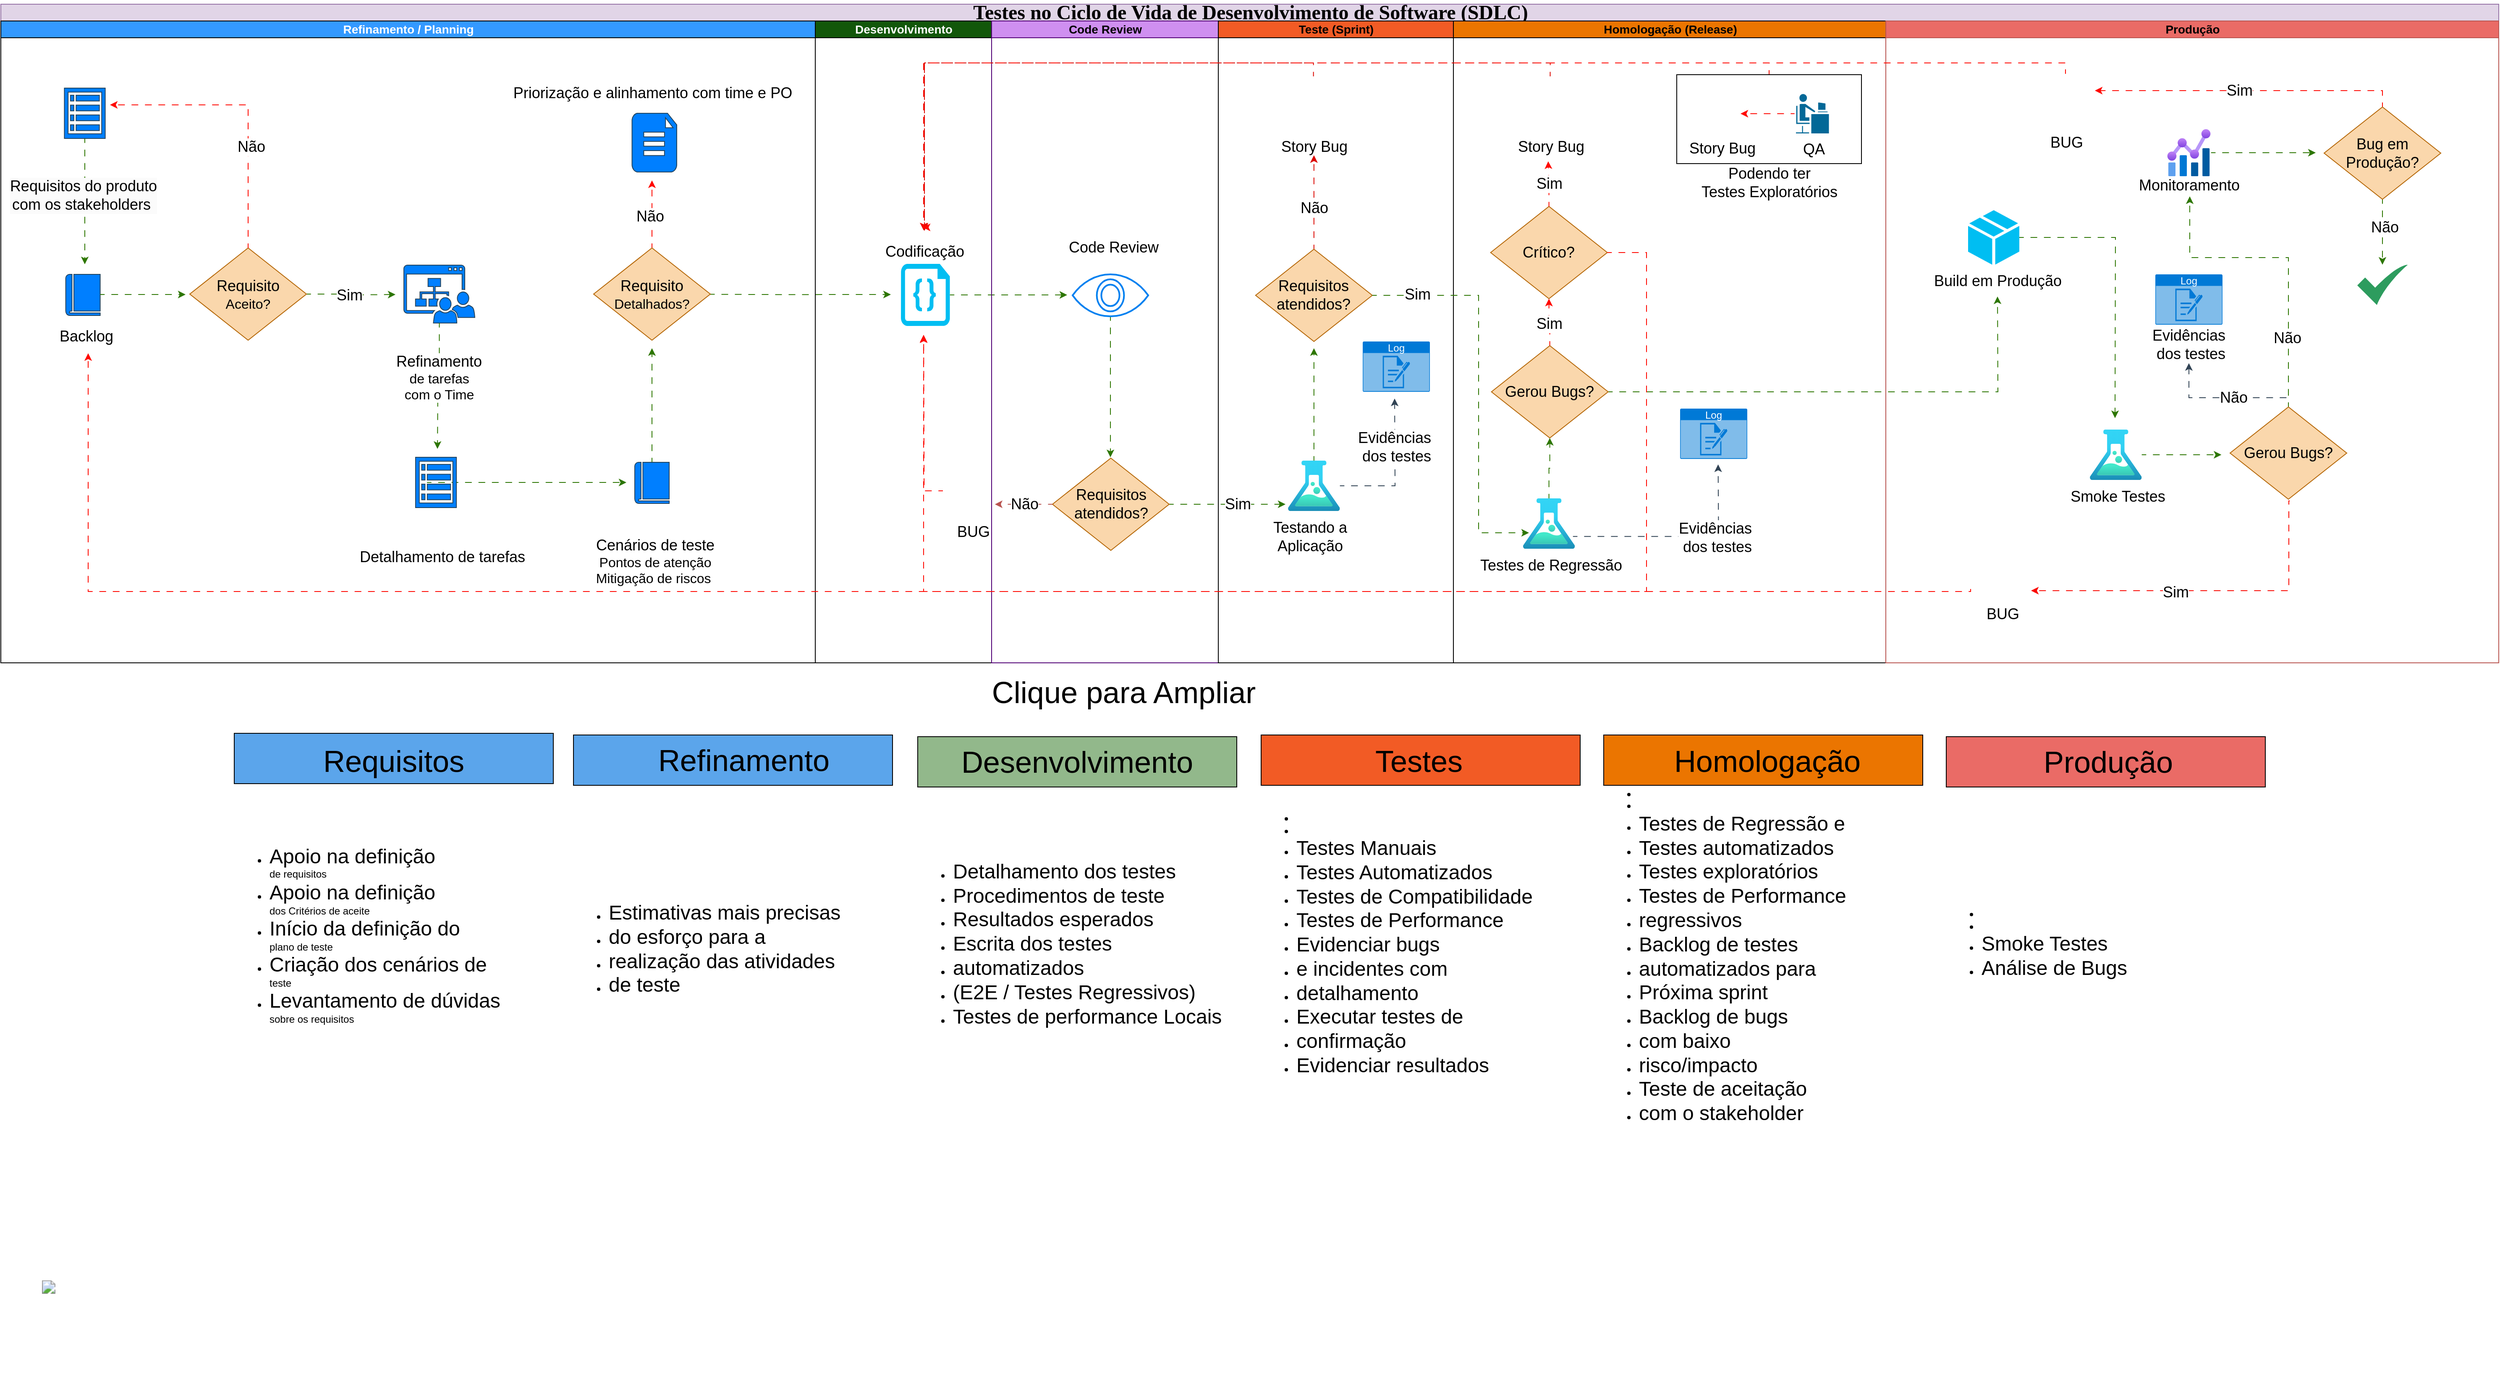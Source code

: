 <mxfile version="24.8.4">
  <diagram name="Page-1" id="74e2e168-ea6b-b213-b513-2b3c1d86103e">
    <mxGraphModel dx="2035" dy="723" grid="0" gridSize="10" guides="1" tooltips="1" connect="1" arrows="1" fold="1" page="1" pageScale="1" pageWidth="1100" pageHeight="850" background="#FFFFFF" math="0" shadow="0">
      <root>
        <mxCell id="0" />
        <mxCell id="1" parent="0" />
        <mxCell id="77e6c97f196da883-1" value="&lt;font style=&quot;font-size: 24px;&quot;&gt;Testes no Ciclo de Vida de Desenvolvimento de Software (SDLC)&lt;/font&gt;" style="swimlane;html=1;childLayout=stackLayout;startSize=20;rounded=0;shadow=0;labelBackgroundColor=none;strokeWidth=1;fontFamily=Verdana;fontSize=8;align=center;fillColor=#e1d5e7;strokeColor=#9673a6;" parent="1" vertex="1">
          <mxGeometry x="70" y="5" width="2975" height="785" as="geometry" />
        </mxCell>
        <mxCell id="77e6c97f196da883-2" value="&lt;font style=&quot;font-size: 14px;&quot;&gt;Refinamento / Planning&lt;/font&gt;" style="swimlane;html=1;startSize=20;fillColor=#3399FF;strokeColor=#000000;fontColor=#ffffff;fillStyle=solid;gradientColor=none;" parent="77e6c97f196da883-1" vertex="1">
          <mxGeometry y="20" width="970" height="765" as="geometry">
            <mxRectangle y="20" width="32" height="730" as="alternateBounds" />
          </mxGeometry>
        </mxCell>
        <mxCell id="rSFsk-fasPT_X7yhRa_L-7" value="" style="edgeStyle=orthogonalEdgeStyle;rounded=0;orthogonalLoop=1;jettySize=auto;html=1;fillColor=#60a917;strokeColor=#2D7600;flowAnimation=1;" parent="77e6c97f196da883-2" source="rSFsk-fasPT_X7yhRa_L-2" edge="1">
          <mxGeometry relative="1" as="geometry">
            <mxPoint x="100" y="290" as="targetPoint" />
          </mxGeometry>
        </mxCell>
        <mxCell id="rSFsk-fasPT_X7yhRa_L-8" value="&lt;div style=&quot;font-size: 12px; background-color: rgb(251, 251, 251);&quot;&gt;&lt;span style=&quot;font-size: 18px;&quot;&gt;Requisitos do produto&lt;/span&gt;&lt;/div&gt;&lt;div style=&quot;font-size: 12px; background-color: rgb(251, 251, 251);&quot;&gt;&lt;span style=&quot;font-size: 18px;&quot;&gt;com os stakeholders&amp;nbsp;&lt;/span&gt;&lt;/div&gt;" style="edgeLabel;html=1;align=center;verticalAlign=middle;resizable=0;points=[];" parent="rSFsk-fasPT_X7yhRa_L-7" vertex="1" connectable="0">
          <mxGeometry x="0.608" y="-2" relative="1" as="geometry">
            <mxPoint y="-53" as="offset" />
          </mxGeometry>
        </mxCell>
        <mxCell id="rSFsk-fasPT_X7yhRa_L-2" value="" style="sketch=0;html=1;aspect=fixed;strokeColor=#23445d;shadow=0;fillColor=#007FFF;verticalAlign=top;labelPosition=center;verticalLabelPosition=bottom;shape=mxgraph.gcp2.view_list;" parent="77e6c97f196da883-2" vertex="1">
          <mxGeometry x="75.7" y="80" width="48.6" height="60" as="geometry" />
        </mxCell>
        <mxCell id="rSFsk-fasPT_X7yhRa_L-5" value="" style="sketch=0;pointerEvents=1;shadow=0;dashed=0;html=1;strokeColor=#23445d;fillColor=#007FFF;labelPosition=center;verticalLabelPosition=bottom;verticalAlign=top;outlineConnect=0;align=center;shape=mxgraph.office.concepts.book_journal;" parent="77e6c97f196da883-2" vertex="1">
          <mxGeometry x="77.3" y="302" width="41" height="49" as="geometry" />
        </mxCell>
        <mxCell id="rSFsk-fasPT_X7yhRa_L-6" value="&lt;span style=&quot;font-size: 18px;&quot;&gt;Backlog&amp;nbsp;&lt;/span&gt;" style="text;html=1;align=center;verticalAlign=middle;resizable=0;points=[];autosize=1;strokeColor=none;fillColor=none;" parent="77e6c97f196da883-2" vertex="1">
          <mxGeometry x="58.8" y="356" width="90" height="40" as="geometry" />
        </mxCell>
        <mxCell id="rSFsk-fasPT_X7yhRa_L-19" style="edgeStyle=orthogonalEdgeStyle;rounded=0;orthogonalLoop=1;jettySize=auto;html=1;fillColor=#60a917;strokeColor=#2D7600;flowAnimation=1;" parent="77e6c97f196da883-2" source="rSFsk-fasPT_X7yhRa_L-9" edge="1">
          <mxGeometry relative="1" as="geometry">
            <mxPoint x="470" y="326" as="targetPoint" />
          </mxGeometry>
        </mxCell>
        <mxCell id="rSFsk-fasPT_X7yhRa_L-20" value="&lt;font style=&quot;font-size: 18px;&quot;&gt;Sim&lt;/font&gt;" style="edgeLabel;html=1;align=center;verticalAlign=middle;resizable=0;points=[];" parent="rSFsk-fasPT_X7yhRa_L-19" vertex="1" connectable="0">
          <mxGeometry x="-0.057" y="-1" relative="1" as="geometry">
            <mxPoint as="offset" />
          </mxGeometry>
        </mxCell>
        <mxCell id="rSFsk-fasPT_X7yhRa_L-9" value="&lt;div&gt;&lt;font style=&quot;font-size: 18px;&quot;&gt;Requisito&lt;/font&gt;&lt;/div&gt;&lt;div&gt;&lt;font size=&quot;3&quot;&gt;Aceito?&lt;/font&gt;&lt;/div&gt;" style="rhombus;whiteSpace=wrap;html=1;fillColor=#fad7ac;strokeColor=#b46504;" parent="77e6c97f196da883-2" vertex="1">
          <mxGeometry x="225" y="270.5" width="139" height="110" as="geometry" />
        </mxCell>
        <mxCell id="rSFsk-fasPT_X7yhRa_L-10" style="edgeStyle=orthogonalEdgeStyle;rounded=0;orthogonalLoop=1;jettySize=auto;html=1;fillColor=#60a917;strokeColor=#2D7600;flowAnimation=1;" parent="77e6c97f196da883-2" source="rSFsk-fasPT_X7yhRa_L-5" edge="1">
          <mxGeometry relative="1" as="geometry">
            <mxPoint x="220" y="326" as="targetPoint" />
          </mxGeometry>
        </mxCell>
        <mxCell id="rSFsk-fasPT_X7yhRa_L-15" style="edgeStyle=orthogonalEdgeStyle;rounded=0;orthogonalLoop=1;jettySize=auto;html=1;exitX=0.5;exitY=0;exitDx=0;exitDy=0;strokeColor=#ff0800;flowAnimation=1;" parent="77e6c97f196da883-2" source="rSFsk-fasPT_X7yhRa_L-9" edge="1">
          <mxGeometry relative="1" as="geometry">
            <mxPoint x="130" y="100" as="targetPoint" />
            <Array as="points">
              <mxPoint x="295" y="100" />
            </Array>
          </mxGeometry>
        </mxCell>
        <mxCell id="rSFsk-fasPT_X7yhRa_L-16" value="&lt;font style=&quot;font-size: 18px;&quot;&gt;Não&lt;/font&gt;" style="edgeLabel;html=1;align=center;verticalAlign=middle;resizable=0;points=[];" parent="rSFsk-fasPT_X7yhRa_L-15" vertex="1" connectable="0">
          <mxGeometry x="-0.279" y="-3" relative="1" as="geometry">
            <mxPoint as="offset" />
          </mxGeometry>
        </mxCell>
        <mxCell id="rSFsk-fasPT_X7yhRa_L-18" value="" style="sketch=0;pointerEvents=1;shadow=0;dashed=0;html=1;strokeColor=#23445d;fillColor=#007FFF;labelPosition=center;verticalLabelPosition=bottom;verticalAlign=top;outlineConnect=0;align=center;shape=mxgraph.office.sites.site_team;" parent="77e6c97f196da883-2" vertex="1">
          <mxGeometry x="480" y="291" width="84.49" height="69" as="geometry" />
        </mxCell>
        <mxCell id="rSFsk-fasPT_X7yhRa_L-28" style="edgeStyle=orthogonalEdgeStyle;rounded=0;orthogonalLoop=1;jettySize=auto;html=1;fillColor=#60a917;strokeColor=#2D7600;flowAnimation=1;" parent="77e6c97f196da883-2" edge="1">
          <mxGeometry relative="1" as="geometry">
            <mxPoint x="745" y="550" as="targetPoint" />
            <mxPoint x="507.55" y="550" as="sourcePoint" />
          </mxGeometry>
        </mxCell>
        <mxCell id="rSFsk-fasPT_X7yhRa_L-22" value="" style="sketch=0;html=1;aspect=fixed;strokeColor=#23445d;shadow=0;fillColor=#007FFF;verticalAlign=top;labelPosition=center;verticalLabelPosition=bottom;shape=mxgraph.gcp2.view_list;" parent="77e6c97f196da883-2" vertex="1">
          <mxGeometry x="493.95" y="520" width="48.6" height="60" as="geometry" />
        </mxCell>
        <mxCell id="rSFsk-fasPT_X7yhRa_L-23" style="edgeStyle=orthogonalEdgeStyle;rounded=0;orthogonalLoop=1;jettySize=auto;html=1;fillColor=#60a917;strokeColor=#2D7600;flowAnimation=1;" parent="77e6c97f196da883-2" source="rSFsk-fasPT_X7yhRa_L-18" edge="1">
          <mxGeometry relative="1" as="geometry">
            <mxPoint x="520" y="510" as="targetPoint" />
          </mxGeometry>
        </mxCell>
        <mxCell id="rSFsk-fasPT_X7yhRa_L-24" value="&lt;div&gt;&lt;font style=&quot;font-size: 18px;&quot;&gt;Refinamento&amp;nbsp;&lt;/font&gt;&lt;/div&gt;&lt;div&gt;&lt;font size=&quot;3&quot;&gt;de tarefas&amp;nbsp;&lt;/font&gt;&lt;/div&gt;&lt;div&gt;&lt;font size=&quot;3&quot;&gt;com o Time&amp;nbsp;&lt;/font&gt;&lt;/div&gt;" style="edgeLabel;html=1;align=center;verticalAlign=middle;resizable=0;points=[];" parent="rSFsk-fasPT_X7yhRa_L-23" vertex="1" connectable="0">
          <mxGeometry x="-0.148" y="1" relative="1" as="geometry">
            <mxPoint as="offset" />
          </mxGeometry>
        </mxCell>
        <mxCell id="rSFsk-fasPT_X7yhRa_L-49" style="edgeStyle=orthogonalEdgeStyle;rounded=0;orthogonalLoop=1;jettySize=auto;html=1;fillColor=#60a917;strokeColor=#2D7600;flowAnimation=1;" parent="77e6c97f196da883-2" source="rSFsk-fasPT_X7yhRa_L-26" edge="1">
          <mxGeometry relative="1" as="geometry">
            <mxPoint x="775.5" y="390" as="targetPoint" />
          </mxGeometry>
        </mxCell>
        <mxCell id="rSFsk-fasPT_X7yhRa_L-26" value="" style="sketch=0;pointerEvents=1;shadow=0;dashed=0;html=1;strokeColor=#23445d;fillColor=#007FFF;labelPosition=center;verticalLabelPosition=bottom;verticalAlign=top;outlineConnect=0;align=center;shape=mxgraph.office.concepts.book_journal;" parent="77e6c97f196da883-2" vertex="1">
          <mxGeometry x="755" y="526" width="41" height="49" as="geometry" />
        </mxCell>
        <mxCell id="rSFsk-fasPT_X7yhRa_L-50" style="edgeStyle=orthogonalEdgeStyle;rounded=0;orthogonalLoop=1;jettySize=auto;html=1;fillColor=#f8cecc;strokeColor=#ff0800;flowAnimation=1;" parent="77e6c97f196da883-2" source="rSFsk-fasPT_X7yhRa_L-47" edge="1">
          <mxGeometry relative="1" as="geometry">
            <mxPoint x="775.5" y="190" as="targetPoint" />
          </mxGeometry>
        </mxCell>
        <mxCell id="rSFsk-fasPT_X7yhRa_L-53" value="&lt;font style=&quot;font-size: 18px;&quot;&gt;Não&lt;/font&gt;" style="edgeLabel;html=1;align=center;verticalAlign=middle;resizable=0;points=[];" parent="rSFsk-fasPT_X7yhRa_L-50" vertex="1" connectable="0">
          <mxGeometry x="-0.059" y="3" relative="1" as="geometry">
            <mxPoint as="offset" />
          </mxGeometry>
        </mxCell>
        <mxCell id="rSFsk-fasPT_X7yhRa_L-54" style="edgeStyle=orthogonalEdgeStyle;rounded=0;orthogonalLoop=1;jettySize=auto;html=1;fillColor=#60a917;strokeColor=#2D7600;flowAnimation=1;" parent="77e6c97f196da883-2" edge="1">
          <mxGeometry relative="1" as="geometry">
            <mxPoint x="1060" y="326" as="targetPoint" />
            <mxPoint x="796.91" y="325.571" as="sourcePoint" />
          </mxGeometry>
        </mxCell>
        <mxCell id="rSFsk-fasPT_X7yhRa_L-47" value="&lt;div&gt;&lt;font style=&quot;font-size: 18px;&quot;&gt;Requisito&lt;/font&gt;&lt;/div&gt;&lt;div&gt;&lt;font size=&quot;3&quot;&gt;Detalhados?&lt;/font&gt;&lt;/div&gt;" style="rhombus;whiteSpace=wrap;html=1;fillColor=#fad7ac;strokeColor=#b46504;" parent="77e6c97f196da883-2" vertex="1">
          <mxGeometry x="706" y="270.5" width="139" height="110" as="geometry" />
        </mxCell>
        <mxCell id="rSFsk-fasPT_X7yhRa_L-48" value="" style="verticalLabelPosition=bottom;html=1;verticalAlign=top;align=center;strokeColor=#23445d;fillColor=#007FFF;shape=mxgraph.azure.file_2;pointerEvents=1;" parent="77e6c97f196da883-2" vertex="1">
          <mxGeometry x="751.75" y="110" width="53.25" height="70" as="geometry" />
        </mxCell>
        <mxCell id="rSFsk-fasPT_X7yhRa_L-51" value="&lt;span style=&quot;font-size: 18px;&quot;&gt;Priorização e alinhamento com time e PO&lt;/span&gt;" style="text;html=1;align=center;verticalAlign=middle;resizable=0;points=[];autosize=1;strokeColor=none;fillColor=none;" parent="77e6c97f196da883-2" vertex="1">
          <mxGeometry x="596.38" y="66" width="360" height="40" as="geometry" />
        </mxCell>
        <mxCell id="77e6c97f196da883-3" value="&lt;font style=&quot;font-size: 14px;&quot;&gt;Desenvolvimento&lt;/font&gt;" style="swimlane;html=1;startSize=20;fillColor=#12570A;strokeColor=#000000;fontColor=#ffffff;fillStyle=solid;" parent="77e6c97f196da883-1" vertex="1">
          <mxGeometry x="970" y="20" width="210" height="765" as="geometry" />
        </mxCell>
        <mxCell id="rSFsk-fasPT_X7yhRa_L-61" style="edgeStyle=orthogonalEdgeStyle;rounded=0;orthogonalLoop=1;jettySize=auto;html=1;fillColor=#60a917;strokeColor=#2D7600;flowAnimation=1;" parent="77e6c97f196da883-3" source="rSFsk-fasPT_X7yhRa_L-52" edge="1">
          <mxGeometry relative="1" as="geometry">
            <mxPoint x="300.0" y="326.5" as="targetPoint" />
          </mxGeometry>
        </mxCell>
        <mxCell id="rSFsk-fasPT_X7yhRa_L-52" value="" style="verticalLabelPosition=bottom;html=1;verticalAlign=top;align=center;strokeColor=none;fillColor=#00BEF2;shape=mxgraph.azure.code_file;pointerEvents=1;" parent="77e6c97f196da883-3" vertex="1">
          <mxGeometry x="102" y="289.5" width="58.25" height="74" as="geometry" />
        </mxCell>
        <mxCell id="rSFsk-fasPT_X7yhRa_L-57" value="&lt;span style=&quot;font-size: 18px;&quot;&gt;Codificação&lt;/span&gt;" style="edgeLabel;html=1;align=center;verticalAlign=middle;resizable=0;points=[];" parent="77e6c97f196da883-3" vertex="1" connectable="0">
          <mxGeometry x="104.995" y="273.996" as="geometry">
            <mxPoint x="25" y="1" as="offset" />
          </mxGeometry>
        </mxCell>
        <mxCell id="77e6c97f196da883-4" value="&lt;font style=&quot;font-size: 14px;&quot;&gt;Code Review&lt;/font&gt;" style="swimlane;html=1;startSize=20;fillColor=#CF8FF0;strokeColor=#500075;fillStyle=solid;" parent="77e6c97f196da883-1" vertex="1">
          <mxGeometry x="1180" y="20" width="270" height="765" as="geometry" />
        </mxCell>
        <mxCell id="rSFsk-fasPT_X7yhRa_L-72" style="edgeStyle=orthogonalEdgeStyle;rounded=0;orthogonalLoop=1;jettySize=auto;html=1;exitX=1;exitY=0.5;exitDx=0;exitDy=0;fillColor=#60a917;strokeColor=#2D7600;flowAnimation=1;" parent="77e6c97f196da883-4" source="rSFsk-fasPT_X7yhRa_L-55" edge="1">
          <mxGeometry relative="1" as="geometry">
            <mxPoint x="350" y="576.059" as="targetPoint" />
          </mxGeometry>
        </mxCell>
        <mxCell id="rSFsk-fasPT_X7yhRa_L-73" value="&lt;font style=&quot;font-size: 18px;&quot;&gt;Sim&lt;/font&gt;" style="edgeLabel;html=1;align=center;verticalAlign=middle;resizable=0;points=[];" parent="rSFsk-fasPT_X7yhRa_L-72" vertex="1" connectable="0">
          <mxGeometry x="0.171" y="1" relative="1" as="geometry">
            <mxPoint as="offset" />
          </mxGeometry>
        </mxCell>
        <mxCell id="rSFsk-fasPT_X7yhRa_L-55" value="&lt;span style=&quot;font-size: 18px;&quot;&gt;Requisitos atendidos?&lt;/span&gt;" style="rhombus;whiteSpace=wrap;html=1;fillColor=#fad7ac;strokeColor=#b46504;" parent="77e6c97f196da883-4" vertex="1">
          <mxGeometry x="72.5" y="521" width="139" height="110" as="geometry" />
        </mxCell>
        <mxCell id="rSFsk-fasPT_X7yhRa_L-67" style="edgeStyle=orthogonalEdgeStyle;rounded=0;orthogonalLoop=1;jettySize=auto;html=1;fillColor=#60a917;strokeColor=#2D7600;flowAnimation=1;" parent="77e6c97f196da883-4" source="rSFsk-fasPT_X7yhRa_L-59" edge="1">
          <mxGeometry relative="1" as="geometry">
            <mxPoint x="141.5" y="520" as="targetPoint" />
          </mxGeometry>
        </mxCell>
        <mxCell id="rSFsk-fasPT_X7yhRa_L-59" value="" style="html=1;verticalLabelPosition=bottom;align=center;labelBackgroundColor=#ffffff;verticalAlign=top;strokeWidth=2;strokeColor=#0080F0;shadow=0;dashed=0;shape=mxgraph.ios7.icons.eye;" parent="77e6c97f196da883-4" vertex="1">
          <mxGeometry x="96.5" y="302" width="90" height="50" as="geometry" />
        </mxCell>
        <mxCell id="rSFsk-fasPT_X7yhRa_L-60" value="&lt;span style=&quot;font-size: 18px;&quot;&gt;Code Review&lt;/span&gt;" style="text;html=1;align=center;verticalAlign=middle;resizable=0;points=[];autosize=1;strokeColor=none;fillColor=none;" parent="77e6c97f196da883-4" vertex="1">
          <mxGeometry x="80" y="250" width="130" height="40" as="geometry" />
        </mxCell>
        <mxCell id="77e6c97f196da883-5" value="&lt;font style=&quot;font-size: 14px;&quot;&gt;Teste (Sprint)&lt;/font&gt;" style="swimlane;html=1;startSize=20;strokeColor=#000000;fillColor=#F25B25;" parent="77e6c97f196da883-1" vertex="1">
          <mxGeometry x="1450" y="20" width="280" height="765" as="geometry" />
        </mxCell>
        <mxCell id="rSFsk-fasPT_X7yhRa_L-76" style="edgeStyle=orthogonalEdgeStyle;rounded=0;orthogonalLoop=1;jettySize=auto;html=1;fillColor=#60a917;strokeColor=#2D7600;flowAnimation=1;" parent="77e6c97f196da883-5" source="rSFsk-fasPT_X7yhRa_L-68" edge="1">
          <mxGeometry relative="1" as="geometry">
            <mxPoint x="113.91" y="390" as="targetPoint" />
          </mxGeometry>
        </mxCell>
        <mxCell id="rSFsk-fasPT_X7yhRa_L-78" style="edgeStyle=orthogonalEdgeStyle;rounded=0;orthogonalLoop=1;jettySize=auto;html=1;fillColor=#647687;strokeColor=#314354;flowAnimation=1;" parent="77e6c97f196da883-5" source="rSFsk-fasPT_X7yhRa_L-68" edge="1">
          <mxGeometry relative="1" as="geometry">
            <mxPoint x="210" y="450" as="targetPoint" />
          </mxGeometry>
        </mxCell>
        <mxCell id="rSFsk-fasPT_X7yhRa_L-79" value="&lt;font style=&quot;font-size: 18px;&quot;&gt;Evidências&amp;nbsp;&lt;br&gt;dos testes&lt;/font&gt;" style="edgeLabel;html=1;align=center;verticalAlign=middle;resizable=0;points=[];" parent="rSFsk-fasPT_X7yhRa_L-78" vertex="1" connectable="0">
          <mxGeometry x="0.32" y="-1" relative="1" as="geometry">
            <mxPoint as="offset" />
          </mxGeometry>
        </mxCell>
        <mxCell id="rSFsk-fasPT_X7yhRa_L-68" value="" style="image;aspect=fixed;html=1;points=[];align=center;fontSize=12;image=img/lib/azure2/general/Load_Test.svg;" parent="77e6c97f196da883-5" vertex="1">
          <mxGeometry x="83" y="524" width="61.82" height="60" as="geometry" />
        </mxCell>
        <mxCell id="rSFsk-fasPT_X7yhRa_L-81" style="edgeStyle=orthogonalEdgeStyle;rounded=0;orthogonalLoop=1;jettySize=auto;html=1;fillColor=#f8cecc;strokeColor=#db0700;flowAnimation=1;" parent="77e6c97f196da883-5" source="rSFsk-fasPT_X7yhRa_L-74" edge="1">
          <mxGeometry relative="1" as="geometry">
            <mxPoint x="113.91" y="160" as="targetPoint" />
          </mxGeometry>
        </mxCell>
        <mxCell id="rSFsk-fasPT_X7yhRa_L-82" value="&lt;font style=&quot;font-size: 18px;&quot;&gt;Não&lt;/font&gt;" style="edgeLabel;html=1;align=center;verticalAlign=middle;resizable=0;points=[];" parent="rSFsk-fasPT_X7yhRa_L-81" vertex="1" connectable="0">
          <mxGeometry x="-0.121" relative="1" as="geometry">
            <mxPoint as="offset" />
          </mxGeometry>
        </mxCell>
        <mxCell id="rSFsk-fasPT_X7yhRa_L-74" value="&lt;span style=&quot;font-size: 18px;&quot;&gt;Requisitos atendidos?&lt;/span&gt;" style="rhombus;whiteSpace=wrap;html=1;fillColor=#fad7ac;strokeColor=#b46504;" parent="77e6c97f196da883-5" vertex="1">
          <mxGeometry x="44.41" y="272" width="139" height="110" as="geometry" />
        </mxCell>
        <mxCell id="rSFsk-fasPT_X7yhRa_L-77" value="Log" style="html=1;whiteSpace=wrap;strokeColor=none;fillColor=#0079D6;labelPosition=center;verticalLabelPosition=middle;verticalAlign=top;align=center;fontSize=12;outlineConnect=0;spacingTop=-6;fontColor=#FFFFFF;sketch=0;shape=mxgraph.sitemap.log;" parent="77e6c97f196da883-5" vertex="1">
          <mxGeometry x="172" y="382" width="80" height="60" as="geometry" />
        </mxCell>
        <mxCell id="rSFsk-fasPT_X7yhRa_L-84" style="edgeStyle=orthogonalEdgeStyle;rounded=0;orthogonalLoop=1;jettySize=auto;html=1;fillColor=#f8cecc;strokeColor=#db0700;flowAnimation=1;" parent="77e6c97f196da883-5" edge="1">
          <mxGeometry relative="1" as="geometry">
            <mxPoint x="-350" y="250" as="targetPoint" />
            <Array as="points">
              <mxPoint x="113" y="50" />
              <mxPoint x="-350" y="50" />
            </Array>
            <mxPoint x="113.333" y="66" as="sourcePoint" />
          </mxGeometry>
        </mxCell>
        <mxCell id="rSFsk-fasPT_X7yhRa_L-83" value="&lt;span style=&quot;font-size: 18px;&quot;&gt;Story Bug&lt;/span&gt;" style="text;html=1;align=center;verticalAlign=middle;resizable=0;points=[];autosize=1;strokeColor=none;fillColor=none;" parent="77e6c97f196da883-5" vertex="1">
          <mxGeometry x="63.91" y="130" width="100" height="40" as="geometry" />
        </mxCell>
        <mxCell id="rSFsk-fasPT_X7yhRa_L-92" value="&lt;div&gt;&lt;span style=&quot;font-size: 18px;&quot;&gt;Testando a&lt;/span&gt;&lt;/div&gt;&lt;div&gt;&lt;span style=&quot;font-size: 18px;&quot;&gt;Aplicação&lt;/span&gt;&lt;/div&gt;" style="edgeLabel;html=1;align=center;verticalAlign=middle;resizable=0;points=[];" parent="77e6c97f196da883-5" vertex="1" connectable="0">
          <mxGeometry x="113.912" y="620.002" as="geometry">
            <mxPoint x="-5" y="-5" as="offset" />
          </mxGeometry>
        </mxCell>
        <mxCell id="77e6c97f196da883-6" value="&lt;font style=&quot;font-size: 14px;&quot;&gt;Homologação (Release)&lt;/font&gt;" style="swimlane;html=1;startSize=20;fillColor=#EB7500;" parent="77e6c97f196da883-1" vertex="1">
          <mxGeometry x="1730" y="20" width="515" height="765" as="geometry" />
        </mxCell>
        <mxCell id="rSFsk-fasPT_X7yhRa_L-99" style="edgeStyle=orthogonalEdgeStyle;rounded=0;orthogonalLoop=1;jettySize=auto;html=1;fillColor=#fad9d5;strokeColor=#DB0700;flowAnimation=1;" parent="77e6c97f196da883-6" edge="1">
          <mxGeometry relative="1" as="geometry">
            <mxPoint x="-630" y="250" as="targetPoint" />
            <Array as="points">
              <mxPoint x="115" y="50" />
              <mxPoint x="-630" y="50" />
            </Array>
            <mxPoint x="115.25" y="66" as="sourcePoint" />
          </mxGeometry>
        </mxCell>
        <mxCell id="rSFsk-fasPT_X7yhRa_L-86" value="&lt;span style=&quot;font-size: 18px;&quot;&gt;Story Bug&lt;/span&gt;" style="text;html=1;align=center;verticalAlign=middle;resizable=0;points=[];autosize=1;strokeColor=none;fillColor=none;" parent="77e6c97f196da883-6" vertex="1">
          <mxGeometry x="65.82" y="130" width="100" height="40" as="geometry" />
        </mxCell>
        <mxCell id="rSFsk-fasPT_X7yhRa_L-106" style="edgeStyle=orthogonalEdgeStyle;rounded=0;orthogonalLoop=1;jettySize=auto;html=1;fillColor=#60a917;strokeColor=#2D7600;flowAnimation=1;" parent="77e6c97f196da883-6" source="rSFsk-fasPT_X7yhRa_L-88" target="rSFsk-fasPT_X7yhRa_L-94" edge="1">
          <mxGeometry relative="1" as="geometry" />
        </mxCell>
        <mxCell id="rSFsk-fasPT_X7yhRa_L-88" value="" style="image;aspect=fixed;html=1;points=[];align=center;fontSize=12;image=img/lib/azure2/general/Load_Test.svg;" parent="77e6c97f196da883-6" vertex="1">
          <mxGeometry x="82.91" y="569" width="61.82" height="60" as="geometry" />
        </mxCell>
        <mxCell id="rSFsk-fasPT_X7yhRa_L-93" value="&lt;span style=&quot;font-size: 18px;&quot;&gt;Testes de Regressão&lt;/span&gt;" style="edgeLabel;html=1;align=center;verticalAlign=middle;resizable=0;points=[];" parent="77e6c97f196da883-6" vertex="1" connectable="0">
          <mxGeometry x="115.822" y="649.002" as="geometry" />
        </mxCell>
        <mxCell id="rSFsk-fasPT_X7yhRa_L-104" style="edgeStyle=orthogonalEdgeStyle;rounded=0;orthogonalLoop=1;jettySize=auto;html=1;entryX=0.5;entryY=1;entryDx=0;entryDy=0;fillColor=#f8cecc;strokeColor=#ff0800;flowAnimation=1;" parent="77e6c97f196da883-6" source="rSFsk-fasPT_X7yhRa_L-94" target="rSFsk-fasPT_X7yhRa_L-97" edge="1">
          <mxGeometry relative="1" as="geometry" />
        </mxCell>
        <mxCell id="rSFsk-fasPT_X7yhRa_L-105" value="&lt;font style=&quot;font-size: 18px;&quot;&gt;Sim&lt;/font&gt;" style="edgeLabel;html=1;align=center;verticalAlign=middle;resizable=0;points=[];" parent="rSFsk-fasPT_X7yhRa_L-104" vertex="1" connectable="0">
          <mxGeometry x="-0.062" y="1" relative="1" as="geometry">
            <mxPoint as="offset" />
          </mxGeometry>
        </mxCell>
        <mxCell id="w7D7gaezyS0UYLQDGe1b-21" style="edgeStyle=orthogonalEdgeStyle;rounded=0;orthogonalLoop=1;jettySize=auto;html=1;fillColor=#60a917;strokeColor=#2D7600;flowAnimation=1;" parent="77e6c97f196da883-6" source="rSFsk-fasPT_X7yhRa_L-94" edge="1">
          <mxGeometry relative="1" as="geometry">
            <mxPoint x="648" y="328.333" as="targetPoint" />
          </mxGeometry>
        </mxCell>
        <mxCell id="rSFsk-fasPT_X7yhRa_L-94" value="&lt;span style=&quot;font-size: 18px;&quot;&gt;Gerou Bugs?&lt;/span&gt;" style="rhombus;whiteSpace=wrap;html=1;fillColor=#fad7ac;strokeColor=#b46504;" parent="77e6c97f196da883-6" vertex="1">
          <mxGeometry x="45.32" y="387" width="139" height="110" as="geometry" />
        </mxCell>
        <mxCell id="rSFsk-fasPT_X7yhRa_L-97" value="&lt;span style=&quot;font-size: 18px;&quot;&gt;Crítico?&lt;/span&gt;" style="rhombus;whiteSpace=wrap;html=1;fillColor=#fad7ac;strokeColor=#b46504;" parent="77e6c97f196da883-6" vertex="1">
          <mxGeometry x="44.32" y="221" width="139" height="110" as="geometry" />
        </mxCell>
        <mxCell id="rSFsk-fasPT_X7yhRa_L-101" style="edgeStyle=orthogonalEdgeStyle;rounded=0;orthogonalLoop=1;jettySize=auto;html=1;entryX=0.471;entryY=0.932;entryDx=0;entryDy=0;entryPerimeter=0;fillColor=#f8cecc;strokeColor=#ff0800;flowAnimation=1;" parent="77e6c97f196da883-6" source="rSFsk-fasPT_X7yhRa_L-97" target="rSFsk-fasPT_X7yhRa_L-86" edge="1">
          <mxGeometry relative="1" as="geometry" />
        </mxCell>
        <mxCell id="rSFsk-fasPT_X7yhRa_L-102" value="&lt;font style=&quot;font-size: 18px;&quot;&gt;Sim&lt;/font&gt;" style="edgeLabel;html=1;align=center;verticalAlign=middle;resizable=0;points=[];" parent="rSFsk-fasPT_X7yhRa_L-101" vertex="1" connectable="0">
          <mxGeometry x="0.051" y="-1" relative="1" as="geometry">
            <mxPoint as="offset" />
          </mxGeometry>
        </mxCell>
        <mxCell id="rSFsk-fasPT_X7yhRa_L-107" style="edgeStyle=orthogonalEdgeStyle;rounded=0;orthogonalLoop=1;jettySize=auto;html=1;fillColor=#647687;strokeColor=#314354;flowAnimation=1;entryX=0;entryY=0.5;entryDx=0;entryDy=0;entryPerimeter=0;exitX=0.962;exitY=0.756;exitDx=0;exitDy=0;exitPerimeter=0;" parent="77e6c97f196da883-6" source="rSFsk-fasPT_X7yhRa_L-88" edge="1">
          <mxGeometry relative="1" as="geometry">
            <mxPoint x="315.27" y="528.53" as="targetPoint" />
            <mxPoint x="190.0" y="610.53" as="sourcePoint" />
          </mxGeometry>
        </mxCell>
        <mxCell id="rSFsk-fasPT_X7yhRa_L-108" value="&lt;font style=&quot;font-size: 18px;&quot;&gt;Evidências&amp;nbsp;&lt;br&gt;dos testes&lt;/font&gt;" style="edgeLabel;html=1;align=center;verticalAlign=middle;resizable=0;points=[];" parent="rSFsk-fasPT_X7yhRa_L-107" vertex="1" connectable="0">
          <mxGeometry x="0.32" y="-1" relative="1" as="geometry">
            <mxPoint as="offset" />
          </mxGeometry>
        </mxCell>
        <mxCell id="rSFsk-fasPT_X7yhRa_L-109" value="Log" style="html=1;whiteSpace=wrap;strokeColor=none;fillColor=#0079D6;labelPosition=center;verticalLabelPosition=middle;verticalAlign=top;align=center;fontSize=12;outlineConnect=0;spacingTop=-6;fontColor=#FFFFFF;sketch=0;shape=mxgraph.sitemap.log;" parent="77e6c97f196da883-6" vertex="1">
          <mxGeometry x="270" y="462" width="80" height="60" as="geometry" />
        </mxCell>
        <mxCell id="w7D7gaezyS0UYLQDGe1b-67" style="edgeStyle=orthogonalEdgeStyle;rounded=0;orthogonalLoop=1;jettySize=auto;html=1;fillColor=#f8cecc;gradientColor=#ea6b66;strokeColor=#f00800;flowAnimation=1;" parent="77e6c97f196da883-6" source="w7D7gaezyS0UYLQDGe1b-6" edge="1">
          <mxGeometry relative="1" as="geometry">
            <mxPoint x="-630.923" y="249.615" as="targetPoint" />
            <Array as="points">
              <mxPoint x="376" y="50" />
              <mxPoint x="-631" y="50" />
            </Array>
          </mxGeometry>
        </mxCell>
        <mxCell id="w7D7gaezyS0UYLQDGe1b-6" value="" style="rounded=0;whiteSpace=wrap;html=1;" parent="77e6c97f196da883-6" vertex="1">
          <mxGeometry x="266" y="64" width="220" height="106" as="geometry" />
        </mxCell>
        <mxCell id="w7D7gaezyS0UYLQDGe1b-17" style="edgeStyle=orthogonalEdgeStyle;rounded=0;orthogonalLoop=1;jettySize=auto;html=1;entryX=1;entryY=0.5;entryDx=0;entryDy=0;fillColor=#f8cecc;strokeColor=#ff0800;flowAnimation=1;" parent="77e6c97f196da883-6" source="w7D7gaezyS0UYLQDGe1b-12" target="w7D7gaezyS0UYLQDGe1b-16" edge="1">
          <mxGeometry relative="1" as="geometry" />
        </mxCell>
        <mxCell id="w7D7gaezyS0UYLQDGe1b-12" value="" style="shape=mxgraph.cisco.people.androgenous_person;html=1;pointerEvents=1;dashed=0;fillColor=#036897;strokeColor=#ffffff;strokeWidth=2;verticalLabelPosition=bottom;verticalAlign=top;align=center;outlineConnect=0;" parent="77e6c97f196da883-6" vertex="1">
          <mxGeometry x="407" y="86" width="41.23" height="49" as="geometry" />
        </mxCell>
        <mxCell id="w7D7gaezyS0UYLQDGe1b-14" value="&lt;font style=&quot;font-size: 18px;&quot;&gt;QA&lt;/font&gt;" style="text;html=1;align=center;verticalAlign=middle;resizable=0;points=[];autosize=1;strokeColor=none;fillColor=none;" parent="77e6c97f196da883-6" vertex="1">
          <mxGeometry x="406.61" y="136" width="44" height="34" as="geometry" />
        </mxCell>
        <mxCell id="w7D7gaezyS0UYLQDGe1b-15" value="&lt;span style=&quot;font-size: 18px;&quot;&gt;Story Bug&lt;/span&gt;" style="text;html=1;align=center;verticalAlign=middle;resizable=0;points=[];autosize=1;strokeColor=none;fillColor=none;" parent="77e6c97f196da883-6" vertex="1">
          <mxGeometry x="270.0" y="132" width="100" height="40" as="geometry" />
        </mxCell>
        <mxCell id="w7D7gaezyS0UYLQDGe1b-16" value="" style="shape=image;html=1;verticalAlign=top;verticalLabelPosition=bottom;labelBackgroundColor=#ffffff;imageAspect=0;aspect=fixed;image=https://cdn2.iconfinder.com/data/icons/crystalproject/128x128/apps/bug.png" parent="77e6c97f196da883-6" vertex="1">
          <mxGeometry x="291" y="85" width="51" height="51" as="geometry" />
        </mxCell>
        <mxCell id="w7D7gaezyS0UYLQDGe1b-11" value="&lt;font style=&quot;font-size: 18px;&quot;&gt;Podendo ter&lt;br&gt;Testes Exploratórios&lt;/font&gt;" style="text;html=1;align=center;verticalAlign=middle;resizable=0;points=[];autosize=1;strokeColor=none;fillColor=none;" parent="77e6c97f196da883-6" vertex="1">
          <mxGeometry x="286" y="165" width="180" height="55" as="geometry" />
        </mxCell>
        <mxCell id="w7D7gaezyS0UYLQDGe1b-5" value="" style="shape=image;html=1;verticalAlign=top;verticalLabelPosition=bottom;labelBackgroundColor=#ffffff;imageAspect=0;aspect=fixed;image=https://cdn2.iconfinder.com/data/icons/crystalproject/128x128/apps/bug.png" parent="77e6c97f196da883-6" vertex="1">
          <mxGeometry x="80.82" y="70" width="70" height="70" as="geometry" />
        </mxCell>
        <mxCell id="w7D7gaezyS0UYLQDGe1b-40" style="edgeStyle=orthogonalEdgeStyle;rounded=0;orthogonalLoop=1;jettySize=auto;html=1;fillColor=#f8cecc;strokeColor=#ff0800;flowAnimation=1;" parent="77e6c97f196da883-6" edge="1">
          <mxGeometry relative="1" as="geometry">
            <mxPoint x="-631" y="374" as="targetPoint" />
            <mxPoint x="616" y="677.0" as="sourcePoint" />
            <Array as="points">
              <mxPoint x="616" y="680" />
              <mxPoint x="-631" y="680" />
            </Array>
          </mxGeometry>
        </mxCell>
        <mxCell id="rSFsk-fasPT_X7yhRa_L-89" style="edgeStyle=orthogonalEdgeStyle;rounded=0;orthogonalLoop=1;jettySize=auto;html=1;fillColor=#60a917;strokeColor=#2D7600;flowAnimation=1;" parent="77e6c97f196da883-1" source="rSFsk-fasPT_X7yhRa_L-74" edge="1">
          <mxGeometry relative="1" as="geometry">
            <mxPoint x="1820" y="630" as="targetPoint" />
            <Array as="points">
              <mxPoint x="1760" y="347" />
              <mxPoint x="1760" y="630" />
            </Array>
          </mxGeometry>
        </mxCell>
        <mxCell id="rSFsk-fasPT_X7yhRa_L-91" value="&lt;font style=&quot;font-size: 18px;&quot;&gt;Sim&lt;/font&gt;" style="edgeLabel;html=1;align=center;verticalAlign=middle;resizable=0;points=[];" parent="rSFsk-fasPT_X7yhRa_L-89" vertex="1" connectable="0">
          <mxGeometry x="-0.775" y="1" relative="1" as="geometry">
            <mxPoint as="offset" />
          </mxGeometry>
        </mxCell>
        <mxCell id="w7D7gaezyS0UYLQDGe1b-19" style="edgeStyle=orthogonalEdgeStyle;rounded=0;orthogonalLoop=1;jettySize=auto;html=1;fillColor=#f8cecc;strokeColor=#ff0800;flowAnimation=1;" parent="77e6c97f196da883-1" source="rSFsk-fasPT_X7yhRa_L-97" target="rSFsk-fasPT_X7yhRa_L-6" edge="1">
          <mxGeometry relative="1" as="geometry">
            <Array as="points">
              <mxPoint x="1960" y="296" />
              <mxPoint x="1960" y="700" />
              <mxPoint x="104" y="700" />
            </Array>
          </mxGeometry>
        </mxCell>
        <mxCell id="77e6c97f196da883-7" value="&lt;font style=&quot;font-size: 14px;&quot;&gt;Produção&lt;/font&gt;" style="swimlane;html=1;startSize=20;fillColor=#EA6B66;strokeColor=#b85450;" parent="77e6c97f196da883-1" vertex="1">
          <mxGeometry x="2245" y="20" width="730" height="765" as="geometry" />
        </mxCell>
        <mxCell id="w7D7gaezyS0UYLQDGe1b-25" style="edgeStyle=orthogonalEdgeStyle;rounded=0;orthogonalLoop=1;jettySize=auto;html=1;fillColor=#60a917;strokeColor=#2D7600;flowAnimation=1;" parent="77e6c97f196da883-7" source="w7D7gaezyS0UYLQDGe1b-20" edge="1">
          <mxGeometry relative="1" as="geometry">
            <mxPoint x="273" y="473.333" as="targetPoint" />
          </mxGeometry>
        </mxCell>
        <mxCell id="w7D7gaezyS0UYLQDGe1b-20" value="" style="verticalLabelPosition=bottom;html=1;verticalAlign=top;align=center;strokeColor=none;fillColor=#00BEF2;shape=mxgraph.azure.cloud_service_package_file;" parent="77e6c97f196da883-7" vertex="1">
          <mxGeometry x="98" y="225.5" width="61" height="65" as="geometry" />
        </mxCell>
        <mxCell id="w7D7gaezyS0UYLQDGe1b-22" value="&lt;span style=&quot;font-size: 18px;&quot;&gt;Build em Produção&lt;/span&gt;" style="text;html=1;align=center;verticalAlign=middle;resizable=0;points=[];autosize=1;strokeColor=none;fillColor=none;" parent="77e6c97f196da883-7" vertex="1">
          <mxGeometry x="48" y="293" width="170" height="34" as="geometry" />
        </mxCell>
        <mxCell id="w7D7gaezyS0UYLQDGe1b-28" style="edgeStyle=orthogonalEdgeStyle;rounded=0;orthogonalLoop=1;jettySize=auto;html=1;fillColor=#60a917;strokeColor=#2D7600;flowAnimation=1;" parent="77e6c97f196da883-7" source="w7D7gaezyS0UYLQDGe1b-23" edge="1">
          <mxGeometry relative="1" as="geometry">
            <mxPoint x="399.667" y="517" as="targetPoint" />
          </mxGeometry>
        </mxCell>
        <mxCell id="w7D7gaezyS0UYLQDGe1b-23" value="" style="image;aspect=fixed;html=1;points=[];align=center;fontSize=12;image=img/lib/azure2/general/Load_Test.svg;" parent="77e6c97f196da883-7" vertex="1">
          <mxGeometry x="243" y="487" width="61.82" height="60" as="geometry" />
        </mxCell>
        <mxCell id="w7D7gaezyS0UYLQDGe1b-24" value="&lt;span style=&quot;font-size: 18px;&quot;&gt;Smoke Testes&lt;/span&gt;" style="edgeLabel;html=1;align=center;verticalAlign=middle;resizable=0;points=[];" parent="77e6c97f196da883-7" vertex="1" connectable="0">
          <mxGeometry x="275.912" y="567.002" as="geometry" />
        </mxCell>
        <mxCell id="w7D7gaezyS0UYLQDGe1b-41" style="edgeStyle=orthogonalEdgeStyle;rounded=0;orthogonalLoop=1;jettySize=auto;html=1;entryX=1;entryY=0.5;entryDx=0;entryDy=0;fillColor=#f8cecc;strokeColor=#fa0800;flowAnimation=1;" parent="77e6c97f196da883-7" edge="1">
          <mxGeometry relative="1" as="geometry">
            <mxPoint x="481" y="572" as="sourcePoint" />
            <mxPoint x="173.0" y="679" as="targetPoint" />
            <Array as="points">
              <mxPoint x="480" y="679" />
            </Array>
          </mxGeometry>
        </mxCell>
        <mxCell id="w7D7gaezyS0UYLQDGe1b-42" value="&lt;font style=&quot;font-size: 18px;&quot;&gt;Sim&lt;/font&gt;" style="edgeLabel;html=1;align=center;verticalAlign=middle;resizable=0;points=[];" parent="w7D7gaezyS0UYLQDGe1b-41" vertex="1" connectable="0">
          <mxGeometry x="0.171" y="2" relative="1" as="geometry">
            <mxPoint as="offset" />
          </mxGeometry>
        </mxCell>
        <mxCell id="w7D7gaezyS0UYLQDGe1b-45" style="edgeStyle=orthogonalEdgeStyle;rounded=0;orthogonalLoop=1;jettySize=auto;html=1;fillColor=#647687;strokeColor=#314354;flowAnimation=1;" parent="77e6c97f196da883-7" source="w7D7gaezyS0UYLQDGe1b-26" edge="1">
          <mxGeometry relative="1" as="geometry">
            <mxPoint x="361" y="407.8" as="targetPoint" />
            <Array as="points">
              <mxPoint x="479" y="449" />
              <mxPoint x="361" y="449" />
            </Array>
          </mxGeometry>
        </mxCell>
        <mxCell id="w7D7gaezyS0UYLQDGe1b-50" value="&lt;font style=&quot;font-size: 18px;&quot;&gt;Não&lt;/font&gt;" style="edgeLabel;html=1;align=center;verticalAlign=middle;resizable=0;points=[];" parent="w7D7gaezyS0UYLQDGe1b-45" vertex="1" connectable="0">
          <mxGeometry x="0.002" relative="1" as="geometry">
            <mxPoint x="9" as="offset" />
          </mxGeometry>
        </mxCell>
        <mxCell id="w7D7gaezyS0UYLQDGe1b-54" style="edgeStyle=orthogonalEdgeStyle;rounded=0;orthogonalLoop=1;jettySize=auto;html=1;fillColor=#60a917;strokeColor=#2D7600;flowAnimation=1;" parent="77e6c97f196da883-7" source="w7D7gaezyS0UYLQDGe1b-26" edge="1">
          <mxGeometry relative="1" as="geometry">
            <mxPoint x="362" y="209" as="targetPoint" />
            <Array as="points">
              <mxPoint x="479" y="282" />
              <mxPoint x="362" y="282" />
            </Array>
          </mxGeometry>
        </mxCell>
        <mxCell id="w7D7gaezyS0UYLQDGe1b-55" value="&lt;font style=&quot;font-size: 18px;&quot;&gt;Não&lt;/font&gt;" style="edgeLabel;html=1;align=center;verticalAlign=middle;resizable=0;points=[];" parent="w7D7gaezyS0UYLQDGe1b-54" vertex="1" connectable="0">
          <mxGeometry x="-0.554" y="2" relative="1" as="geometry">
            <mxPoint as="offset" />
          </mxGeometry>
        </mxCell>
        <mxCell id="w7D7gaezyS0UYLQDGe1b-26" value="&lt;span style=&quot;font-size: 18px;&quot;&gt;Gerou Bugs?&lt;/span&gt;" style="rhombus;whiteSpace=wrap;html=1;fillColor=#fad7ac;strokeColor=#b46504;" parent="77e6c97f196da883-7" vertex="1">
          <mxGeometry x="410" y="460" width="139" height="110" as="geometry" />
        </mxCell>
        <mxCell id="w7D7gaezyS0UYLQDGe1b-33" value="&lt;span style=&quot;font-size: 18px;&quot;&gt;BUG&lt;/span&gt;" style="text;html=1;align=center;verticalAlign=middle;resizable=0;points=[];autosize=1;strokeColor=none;fillColor=none;" parent="77e6c97f196da883-7" vertex="1">
          <mxGeometry x="110.0" y="690" width="57" height="34" as="geometry" />
        </mxCell>
        <mxCell id="w7D7gaezyS0UYLQDGe1b-34" value="" style="shape=image;html=1;verticalAlign=top;verticalLabelPosition=bottom;labelBackgroundColor=#ffffff;imageAspect=0;aspect=fixed;image=https://cdn2.iconfinder.com/data/icons/crystalproject/128x128/apps/bug.png" parent="77e6c97f196da883-7" vertex="1">
          <mxGeometry x="103" y="627" width="70" height="70" as="geometry" />
        </mxCell>
        <mxCell id="w7D7gaezyS0UYLQDGe1b-43" value="Log" style="html=1;whiteSpace=wrap;strokeColor=none;fillColor=#0079D6;labelPosition=center;verticalLabelPosition=middle;verticalAlign=top;align=center;fontSize=12;outlineConnect=0;spacingTop=-6;fontColor=#FFFFFF;sketch=0;shape=mxgraph.sitemap.log;" parent="77e6c97f196da883-7" vertex="1">
          <mxGeometry x="321" y="302" width="80" height="60" as="geometry" />
        </mxCell>
        <mxCell id="w7D7gaezyS0UYLQDGe1b-46" value="&lt;font style=&quot;font-size: 18px;&quot;&gt;Evidências&amp;nbsp;&lt;br&gt;dos testes&lt;/font&gt;" style="edgeLabel;html=1;align=center;verticalAlign=middle;resizable=0;points=[];" parent="77e6c97f196da883-7" vertex="1" connectable="0">
          <mxGeometry x="-242.999" y="608.0" as="geometry">
            <mxPoint x="606" y="-222" as="offset" />
          </mxGeometry>
        </mxCell>
        <mxCell id="w7D7gaezyS0UYLQDGe1b-58" style="edgeStyle=orthogonalEdgeStyle;rounded=0;orthogonalLoop=1;jettySize=auto;html=1;fillColor=#60a917;strokeColor=#2D7600;flowAnimation=1;" parent="77e6c97f196da883-7" source="w7D7gaezyS0UYLQDGe1b-47" edge="1">
          <mxGeometry relative="1" as="geometry">
            <mxPoint x="512" y="157" as="targetPoint" />
          </mxGeometry>
        </mxCell>
        <mxCell id="w7D7gaezyS0UYLQDGe1b-47" value="" style="image;aspect=fixed;html=1;points=[];align=center;fontSize=12;image=img/lib/azure2/management_governance/Metrics.svg;" parent="77e6c97f196da883-7" vertex="1">
          <mxGeometry x="334.65" y="129" width="52.71" height="56" as="geometry" />
        </mxCell>
        <mxCell id="w7D7gaezyS0UYLQDGe1b-56" value="&lt;font style=&quot;font-size: 18px;&quot;&gt;Monitoramento&lt;/font&gt;" style="text;html=1;align=center;verticalAlign=middle;resizable=0;points=[];autosize=1;strokeColor=none;fillColor=none;" parent="77e6c97f196da883-7" vertex="1">
          <mxGeometry x="292" y="179" width="138" height="34" as="geometry" />
        </mxCell>
        <mxCell id="w7D7gaezyS0UYLQDGe1b-60" style="edgeStyle=orthogonalEdgeStyle;rounded=0;orthogonalLoop=1;jettySize=auto;html=1;fillColor=#60a917;strokeColor=#2D7600;flowAnimation=1;" parent="77e6c97f196da883-7" source="w7D7gaezyS0UYLQDGe1b-57" target="w7D7gaezyS0UYLQDGe1b-59" edge="1">
          <mxGeometry relative="1" as="geometry" />
        </mxCell>
        <mxCell id="w7D7gaezyS0UYLQDGe1b-61" value="&lt;font style=&quot;font-size: 18px;&quot;&gt;Não&lt;/font&gt;" style="edgeLabel;html=1;align=center;verticalAlign=middle;resizable=0;points=[];" parent="w7D7gaezyS0UYLQDGe1b-60" vertex="1" connectable="0">
          <mxGeometry x="-0.122" y="2" relative="1" as="geometry">
            <mxPoint y="-1" as="offset" />
          </mxGeometry>
        </mxCell>
        <mxCell id="w7D7gaezyS0UYLQDGe1b-64" style="edgeStyle=orthogonalEdgeStyle;rounded=0;orthogonalLoop=1;jettySize=auto;html=1;fillColor=#f8cecc;gradientColor=#ea6b66;strokeColor=#ff0800;flowAnimation=1;" parent="77e6c97f196da883-7" source="w7D7gaezyS0UYLQDGe1b-57" target="w7D7gaezyS0UYLQDGe1b-63" edge="1">
          <mxGeometry relative="1" as="geometry">
            <Array as="points">
              <mxPoint x="591" y="83" />
            </Array>
          </mxGeometry>
        </mxCell>
        <mxCell id="w7D7gaezyS0UYLQDGe1b-65" value="&lt;font style=&quot;font-size: 18px;&quot;&gt;Sim&lt;/font&gt;" style="edgeLabel;html=1;align=center;verticalAlign=middle;resizable=0;points=[];" parent="w7D7gaezyS0UYLQDGe1b-64" vertex="1" connectable="0">
          <mxGeometry x="-0.15" y="5" relative="1" as="geometry">
            <mxPoint x="-36" y="-5" as="offset" />
          </mxGeometry>
        </mxCell>
        <mxCell id="w7D7gaezyS0UYLQDGe1b-57" value="&lt;span style=&quot;font-size: 18px;&quot;&gt;Bug em Produção?&lt;/span&gt;" style="rhombus;whiteSpace=wrap;html=1;fillColor=#fad7ac;strokeColor=#b46504;" parent="77e6c97f196da883-7" vertex="1">
          <mxGeometry x="522" y="102.5" width="139" height="110" as="geometry" />
        </mxCell>
        <mxCell id="w7D7gaezyS0UYLQDGe1b-59" value="" style="sketch=0;html=1;aspect=fixed;strokeColor=none;shadow=0;align=center;fillColor=#2D9C5E;verticalAlign=top;labelPosition=center;verticalLabelPosition=bottom;shape=mxgraph.gcp2.check" parent="77e6c97f196da883-7" vertex="1">
          <mxGeometry x="561.5" y="290.5" width="60" height="48" as="geometry" />
        </mxCell>
        <mxCell id="w7D7gaezyS0UYLQDGe1b-62" value="&lt;span style=&quot;font-size: 18px;&quot;&gt;BUG&lt;/span&gt;" style="text;html=1;align=center;verticalAlign=middle;resizable=0;points=[];autosize=1;strokeColor=none;fillColor=none;" parent="77e6c97f196da883-7" vertex="1">
          <mxGeometry x="186.0" y="128" width="57" height="34" as="geometry" />
        </mxCell>
        <mxCell id="w7D7gaezyS0UYLQDGe1b-69" style="edgeStyle=orthogonalEdgeStyle;rounded=0;orthogonalLoop=1;jettySize=auto;html=1;fillColor=#f8cecc;gradientColor=#ea6b66;strokeColor=#ff0800;flowAnimation=1;" parent="77e6c97f196da883-7" edge="1">
          <mxGeometry relative="1" as="geometry">
            <mxPoint x="-1147" y="246" as="targetPoint" />
            <mxPoint x="214" y="63" as="sourcePoint" />
            <Array as="points">
              <mxPoint x="214" y="50" />
              <mxPoint x="-1146" y="50" />
              <mxPoint x="-1146" y="246" />
            </Array>
          </mxGeometry>
        </mxCell>
        <mxCell id="w7D7gaezyS0UYLQDGe1b-63" value="" style="shape=image;html=1;verticalAlign=top;verticalLabelPosition=bottom;labelBackgroundColor=#ffffff;imageAspect=0;aspect=fixed;image=https://cdn2.iconfinder.com/data/icons/crystalproject/128x128/apps/bug.png" parent="77e6c97f196da883-7" vertex="1">
          <mxGeometry x="179" y="65" width="70" height="70" as="geometry" />
        </mxCell>
        <mxCell id="rSFsk-fasPT_X7yhRa_L-25" value="&lt;br&gt;&lt;font style=&quot;font-size: 18px;&quot;&gt;&amp;nbsp;Detalhamento de tarefas&amp;nbsp;&amp;nbsp;&lt;/font&gt;" style="text;html=1;align=center;verticalAlign=middle;resizable=0;points=[];autosize=1;strokeColor=none;fillColor=none;" parent="1" vertex="1">
          <mxGeometry x="478" y="632" width="240" height="50" as="geometry" />
        </mxCell>
        <mxCell id="rSFsk-fasPT_X7yhRa_L-27" value="&lt;div&gt;&lt;font style=&quot;font-size: 18px;&quot;&gt;Cenários de teste&lt;/font&gt;&lt;/div&gt;&lt;div&gt;&lt;font size=&quot;3&quot;&gt;Pontos de atenção&lt;/font&gt;&lt;/div&gt;&lt;div&gt;&lt;font size=&quot;3&quot;&gt;Mitigação de riscos&amp;nbsp;&lt;/font&gt;&lt;/div&gt;" style="text;html=1;align=center;verticalAlign=middle;resizable=0;points=[];autosize=1;strokeColor=none;fillColor=none;" parent="1" vertex="1">
          <mxGeometry x="769" y="634" width="160" height="70" as="geometry" />
        </mxCell>
        <mxCell id="w7D7gaezyS0UYLQDGe1b-30" value="" style="shape=image;html=1;verticalAlign=top;verticalLabelPosition=bottom;labelBackgroundColor=#ffffff;imageAspect=0;aspect=fixed;image=https://cdn2.iconfinder.com/data/icons/crystalproject/128x128/apps/bug.png" parent="1" vertex="1">
          <mxGeometry x="1598.91" y="95" width="70" height="70" as="geometry" />
        </mxCell>
        <mxCell id="QuTmqwlnSlKRY2pRDbIC-257" value="&lt;span style=&quot;font-size: 18px;&quot;&gt;BUG&lt;/span&gt;" style="text;html=1;align=center;verticalAlign=middle;resizable=0;points=[];autosize=1;strokeColor=none;fillColor=none;" parent="1" vertex="1">
          <mxGeometry x="1199.0" y="617" width="57" height="34" as="geometry" />
        </mxCell>
        <mxCell id="QuTmqwlnSlKRY2pRDbIC-258" style="edgeStyle=orthogonalEdgeStyle;rounded=0;orthogonalLoop=1;jettySize=auto;html=1;fillColor=#f8cecc;strokeColor=#ff0800;flowAnimation=1;" parent="1" source="QuTmqwlnSlKRY2pRDbIC-259" edge="1">
          <mxGeometry relative="1" as="geometry">
            <mxPoint x="1169.057" y="399.698" as="targetPoint" />
          </mxGeometry>
        </mxCell>
        <mxCell id="QuTmqwlnSlKRY2pRDbIC-259" value="" style="shape=image;html=1;verticalAlign=top;verticalLabelPosition=bottom;labelBackgroundColor=#ffffff;imageAspect=0;aspect=fixed;image=https://cdn2.iconfinder.com/data/icons/crystalproject/128x128/apps/bug.png" parent="1" vertex="1">
          <mxGeometry x="1192.0" y="550" width="70" height="70" as="geometry" />
        </mxCell>
        <mxCell id="QuTmqwlnSlKRY2pRDbIC-261" style="edgeStyle=orthogonalEdgeStyle;rounded=0;orthogonalLoop=1;jettySize=auto;html=1;entryX=0.884;entryY=0.729;entryDx=0;entryDy=0;entryPerimeter=0;fillColor=#f8cecc;strokeColor=#b85450;flowAnimation=1;" parent="1" source="rSFsk-fasPT_X7yhRa_L-55" target="QuTmqwlnSlKRY2pRDbIC-259" edge="1">
          <mxGeometry relative="1" as="geometry" />
        </mxCell>
        <mxCell id="QuTmqwlnSlKRY2pRDbIC-262" value="&lt;span style=&quot;font-size: 18px;&quot;&gt;Não&lt;/span&gt;" style="edgeLabel;html=1;align=center;verticalAlign=middle;resizable=0;points=[];" parent="QuTmqwlnSlKRY2pRDbIC-261" vertex="1" connectable="0">
          <mxGeometry x="-0.027" relative="1" as="geometry">
            <mxPoint as="offset" />
          </mxGeometry>
        </mxCell>
        <UserObject label="&lt;span data-whi-clipboard=&quot;{:objects [{:deleted nil, :workspace-id #uuid &amp;quot;d70c2164-0b87-4cef-b747-356e14ad285b&amp;quot;, :owned? true, :item-id #uuid &amp;quot;f4df260b-36cf-4737-8edd-cfea47ed6d36&amp;quot;, :created #inst &amp;quot;2024-05-08T19:30:58.654-00:00&amp;quot;, :stag 6740, :item-type :object, :parent-id #uuid &amp;quot;1672b3db-de03-4f89-9bbf-267776fff83d&amp;quot;, :access :readwrite, :data {:text-anchor {:x 5088, :y 636}, :autosize false, :v 54, :content {#uuid &amp;quot;5eeded00-d189-4f80-8066-97593a570000&amp;quot; {:tag :p, :idx &amp;quot;12&amp;quot;, :content []}}, :object-type :w-icon, :outline-rect {:width 24, :height 24, :x 5076, :y 612}, :search &amp;quot;build&amp;quot;, :partition &amp;quot;g24-11&amp;quot;, :style {:color :white}, :hitboxes nil, :gfx [:g [:g {:transform &amp;quot;translate(5076 612) rotate(0 12 12)&amp;quot;} [:svg {:id &amp;quot;sf4df260b-36cf-4737-8edd-cfea47ed6d36&amp;quot;, :key &amp;quot;sf4df260b-36cf-4737-8edd-cfea47ed6d36&amp;quot;, :width 24, :height 24, :viewBox &amp;quot;0 0 24 24&amp;quot;, :data-icon-name &amp;quot;crane&amp;quot;, :data-icon-partition &amp;quot;g24-11&amp;quot;, :data-icon-color &amp;quot;#FFFFFF&amp;quot;} [:style &amp;quot;#sf4df260b-36cf-4737-8edd-cfea47ed6d36 *[fill=&#39;#444444&#39;], #sf4df260b-36cf-4737-8edd-cfea47ed6d36 *[fill=&#39;#444&#39;] {fill:#FFFFFF;}#sf4df260b-36cf-4737-8edd-cfea47ed6d36 *[stroke=&#39;#444444&#39;], #sf4df260b-36cf-4737-8edd-cfea47ed6d36 *[stroke=&#39;#444&#39;] {stroke:#FFFFFF;}&amp;quot;] [:include {:url &amp;quot;/s/icons/g24-11_6719bdde8caa44512a192219f947f3e4.json&amp;quot;, :key &amp;quot;crane&amp;quot;}]]] nil], :order [304], :icon-name &amp;quot;crane&amp;quot;, :rect {:width 24, :height 24, :x 5076, :y 612}, :parent-object-id #uuid &amp;quot;6ffaa66c-012e-4f70-984a-e1c80ed008d9&amp;quot;, :ref-item-deps nil}} {:deleted nil, :workspace-id #uuid &amp;quot;d70c2164-0b87-4cef-b747-356e14ad285b&amp;quot;, :owned? true, :item-id #uuid &amp;quot;876f5844-69b0-4e83-9f00-71904ded4c1d&amp;quot;, :created #inst &amp;quot;2024-11-06T19:02:31.038-00:00&amp;quot;, :stag 6761, :item-type :object, :parent-id #uuid &amp;quot;1672b3db-de03-4f89-9bbf-267776fff83d&amp;quot;, :access :readwrite, :data {:autosize true, :text-rect {:x 4357, :y 516, :width 316, :height 48}, :v 54, :content {#uuid &amp;quot;e042850d-b6e8-4587-9873-5c780a5e517f&amp;quot; {:tag :p, :idx &amp;quot;12/Y5tQ/&amp;quot;, :content [&amp;quot;Clique para ampliar!&amp;quot;]}}, :object-type :text, :only-block-tag :p, :style {:color :default, :text-align :left, :font-size :l2}, :hitboxes nil, :gfx [:g.content [:g [:g [:g [:g nil [:g nil] [:text {:fill &amp;quot;#293845&amp;quot;, :hover-props {}} [:tspan {:x 4357, :y 552.5, :font-family &amp;quot;DIN Next, system-ui, sans-serif&amp;quot;, :font-size 36, :font-style :normal, :font-weight :normal} &amp;quot;Clique para ampliar!&amp;quot;]]]]]]], :marks #{}, :order [409], :rect {:x 4357, :y 516, :width 316, :height 48}, :ref-item-deps nil}} {:deleted nil, :workspace-id #uuid &amp;quot;d70c2164-0b87-4cef-b747-356e14ad285b&amp;quot;, :owned? true, :item-id #uuid &amp;quot;1ec0515a-7aab-4c01-a4fb-007661ba87bd&amp;quot;, :created #inst &amp;quot;2024-05-08T19:30:58.689-00:00&amp;quot;, :stag 6742, :item-type :object, :parent-id #uuid &amp;quot;1672b3db-de03-4f89-9bbf-267776fff83d&amp;quot;, :access :readwrite, :data {:text-anchor {:x 4344, :y 636}, :autosize false, :v 54, :content {#uuid &amp;quot;5eeded00-f037-40ef-9dbd-8e6af1de0000&amp;quot; {:tag :p, :idx &amp;quot;12&amp;quot;, :content []}}, :object-type :w-icon, :outline-rect {:width 24, :height 24, :x 4332, :y 612}, :search &amp;quot;code&amp;quot;, :partition &amp;quot;g24-2&amp;quot;, :style {:color :white}, :hitboxes nil, :gfx [:g [:g {:transform &amp;quot;translate(4332 612) rotate(0 12 12)&amp;quot;} [:svg {:id &amp;quot;s1ec0515a-7aab-4c01-a4fb-007661ba87bd&amp;quot;, :key &amp;quot;s1ec0515a-7aab-4c01-a4fb-007661ba87bd&amp;quot;, :width 24, :height 24, :viewBox &amp;quot;0 0 24 24&amp;quot;, :data-icon-name &amp;quot;code&amp;quot;, :data-icon-partition &amp;quot;g24-2&amp;quot;, :data-icon-color &amp;quot;#FFFFFF&amp;quot;} [:style &amp;quot;#s1ec0515a-7aab-4c01-a4fb-007661ba87bd *[fill=&#39;#444444&#39;], #s1ec0515a-7aab-4c01-a4fb-007661ba87bd *[fill=&#39;#444&#39;] {fill:#FFFFFF;}#s1ec0515a-7aab-4c01-a4fb-007661ba87bd *[stroke=&#39;#444444&#39;], #s1ec0515a-7aab-4c01-a4fb-007661ba87bd *[stroke=&#39;#444&#39;] {stroke:#FFFFFF;}&amp;quot;] [:include {:url &amp;quot;/s/icons/g24-2_ce4123327b575dd39ec8c3272146dd83.json&amp;quot;, :key &amp;quot;code&amp;quot;}]]] nil], :order [305], :icon-name &amp;quot;code&amp;quot;, :rect {:width 24, :height 24, :x 4332, :y 612}, :parent-object-id #uuid &amp;quot;5e1e34e1-5bb1-47f4-a477-880da57cdadc&amp;quot;, :ref-item-deps nil}} {:deleted nil, :workspace-id #uuid &amp;quot;d70c2164-0b87-4cef-b747-356e14ad285b&amp;quot;, :owned? true, :item-id #uuid &amp;quot;5e1e34e1-5bb1-47f4-a477-880da57cdadc&amp;quot;, :created #inst &amp;quot;2024-05-08T19:30:58.709-00:00&amp;quot;, :stag 6743, :item-type :object, :parent-id #uuid &amp;quot;1672b3db-de03-4f89-9bbf-267776fff83d&amp;quot;, :access :readwrite, :data {:path #paper &amp;quot;[\&amp;quot;Path\&amp;quot;,{\&amp;quot;applyMatrix\&amp;quot;:true,\&amp;quot;segments\&amp;quot;:[[[4342.947,578.809],[0,0],[0.582,-1.551]],[[4347,576],[-1.657,0],[0,0]],[[4545,576],[0,0],[1.657,0]],[[4546.947,578.809],[0.582,-1.551],[0,0]],[[4513.053,669.191],[0,0],[-0.582,1.551]],[[4509,672],[1.657,0],[0,0]],[[4311,672],[0,0],[-1.657,0]],[[4309.053,669.191],[-0.582,1.551],[0,0]]],\&amp;quot;closed\&amp;quot;:true}]&amp;quot;, :text-rect {:x 4344, :y 612, :width 168, :height 24}, :shape-type :parallelogram, :v 54, :content {#uuid &amp;quot;3667ed9d-7251-4ab5-9c5c-ffee45abefca&amp;quot; {:tag :p, :idx &amp;quot;12&amp;quot;, :content [&amp;quot;Desenvolvimento&amp;quot;]}}, :object-type :shape, :ideal-height 96, :only-block-tag :p, :style {:color :dark-green, :deco :fill, :text-align :center}, :hitboxes nil, :gfx [:g [:path {:d &amp;quot;M4342.947,578.809c0.582,-1.551 2.397,-2.809 4.053,-2.809h198c1.657,0 2.528,1.258 1.947,2.809l-33.893,90.382c-0.582,1.551 -2.397,2.809 -4.053,2.809h-198c-1.657,0 -2.528,-1.258 -1.947,-2.809z&amp;quot;, :fill &amp;quot;#207868&amp;quot;}] [:g.content [:g [:g [:g [:g nil [:g nil] [:text {:fill &amp;quot;#FFFFFF&amp;quot;, :hover-props {}} [:tspan {:x 4361.418, :y 630.5, :font-family &amp;quot;DIN Next, system-ui, sans-serif&amp;quot;, :font-size 18, :font-style :normal, :font-weight :normal} &amp;quot;Desenvolvimento&amp;quot;]]]]]]]], :marks #{}, :order [295], :rect {:x 4308, :y 576, :width 240, :height 96}, :ref-item-deps nil}} {:deleted nil, :workspace-id #uuid &amp;quot;d70c2164-0b87-4cef-b747-356e14ad285b&amp;quot;, :owned? true, :item-id #uuid &amp;quot;6ffaa66c-012e-4f70-984a-e1c80ed008d9&amp;quot;, :created #inst &amp;quot;2024-05-08T19:30:58.737-00:00&amp;quot;, :stag 6744, :item-type :object, :parent-id #uuid &amp;quot;1672b3db-de03-4f89-9bbf-267776fff83d&amp;quot;, :access :readwrite, :data {:path #paper &amp;quot;[\&amp;quot;Path\&amp;quot;,{\&amp;quot;applyMatrix\&amp;quot;:true,\&amp;quot;segments\&amp;quot;:[[[5050.947,578.809],[0,0],[0.582,-1.551]],[[5055,576],[-1.657,0],[0,0]],[[5253,576],[0,0],[1.657,0]],[[5254.947,578.809],[0.582,-1.551],[0,0]],[[5221.053,669.191],[0,0],[-0.582,1.551]],[[5217,672],[1.657,0],[0,0]],[[5019,672],[0,0],[-1.657,0]],[[5017.053,669.191],[-0.582,1.551],[0,0]]],\&amp;quot;closed\&amp;quot;:true}]&amp;quot;, :text-rect {:x 5052, :y 612, :width 168, :height 24}, :shape-type :parallelogram, :v 54, :content {#uuid &amp;quot;3667ed9d-7251-4ab5-9c5c-ffee45abefca&amp;quot; {:tag :p, :idx &amp;quot;12&amp;quot;, :content [&amp;quot;Produção&amp;quot;]}}, :object-type :shape, :ideal-height 96, :only-block-tag :p, :style {:color :red, :deco :fill}, :hitboxes nil, :gfx [:g [:path {:d &amp;quot;M5050.947,578.809c0.582,-1.551 2.397,-2.809 4.053,-2.809h198c1.657,0 2.528,1.258 1.947,2.809l-33.893,90.382c-0.582,1.551 -2.397,2.809 -4.053,2.809h-198c-1.657,0 -2.528,-1.258 -1.947,-2.809z&amp;quot;, :fill &amp;quot;#D3455B&amp;quot;}] [:g.content [:g [:g [:g [:g nil [:g nil] [:text {:fill &amp;quot;#FFFFFF&amp;quot;, :hover-props {}} [:tspan {:x 5099.352, :y 630.5, :font-family &amp;quot;DIN Next, system-ui, sans-serif&amp;quot;, :font-size 18, :font-style :normal, :font-weight :normal} &amp;quot;Produção&amp;quot;]]]]]]]], :marks #{}, :order [297], :rect {:x 5016, :y 576, :width 240, :height 96}, :ref-item-deps nil}} {:deleted nil, :workspace-id #uuid &amp;quot;d70c2164-0b87-4cef-b747-356e14ad285b&amp;quot;, :owned? true, :item-id #uuid &amp;quot;05938a2b-3ad7-4e44-822f-0a0a831acc7d&amp;quot;, :created #inst &amp;quot;2024-05-08T19:30:58.746-00:00&amp;quot;, :stag 6745, :item-type :object, :parent-id #uuid &amp;quot;1672b3db-de03-4f89-9bbf-267776fff83d&amp;quot;, :access :readwrite, :data {:text-anchor {:x 4128, :y 636}, :autosize false, :v 54, :content {#uuid &amp;quot;5eeded00-ff89-49ec-a0ec-214fa7810000&amp;quot; {:tag :p, :idx &amp;quot;12&amp;quot;, :content []}}, :object-type :w-icon, :outline-rect {:width 24, :height 24, :x 4116, :y 612}, :search &amp;quot;list&amp;quot;, :partition &amp;quot;g24-5&amp;quot;, :style {:color :white}, :hitboxes nil, :gfx [:g [:g {:transform &amp;quot;translate(4116 612) rotate(0 12 12)&amp;quot;} [:svg {:id &amp;quot;s05938a2b-3ad7-4e44-822f-0a0a831acc7d&amp;quot;, :key &amp;quot;s05938a2b-3ad7-4e44-822f-0a0a831acc7d&amp;quot;, :width 24, :height 24, :viewBox &amp;quot;0 0 24 24&amp;quot;, :data-icon-name &amp;quot;list&amp;quot;, :data-icon-partition &amp;quot;g24-5&amp;quot;, :data-icon-color &amp;quot;#FFFFFF&amp;quot;} [:style &amp;quot;#s05938a2b-3ad7-4e44-822f-0a0a831acc7d *[fill=&#39;#444444&#39;], #s05938a2b-3ad7-4e44-822f-0a0a831acc7d *[fill=&#39;#444&#39;] {fill:#FFFFFF;}#s05938a2b-3ad7-4e44-822f-0a0a831acc7d *[stroke=&#39;#444444&#39;], #s05938a2b-3ad7-4e44-822f-0a0a831acc7d *[stroke=&#39;#444&#39;] {stroke:#FFFFFF;}&amp;quot;] [:include {:url &amp;quot;/s/icons/g24-5_9c13da82fb6d789a0ef14d063b296a29.json&amp;quot;, :key &amp;quot;list&amp;quot;}]]] nil], :order [307], :icon-name &amp;quot;list&amp;quot;, :rect {:width 24, :height 24, :x 4116, :y 612}, :parent-object-id #uuid &amp;quot;0c2f9dbc-3486-412f-b8bc-f0e81565e3b9&amp;quot;, :ref-item-deps nil}} {:deleted nil, :workspace-id #uuid &amp;quot;d70c2164-0b87-4cef-b747-356e14ad285b&amp;quot;, :owned? true, :item-id #uuid &amp;quot;2e187da2-aa19-4688-92de-c730d73cf6b2&amp;quot;, :created #inst &amp;quot;2024-05-08T22:16:27.605-00:00&amp;quot;, :stag 6746, :item-type :object, :parent-id #uuid &amp;quot;1672b3db-de03-4f89-9bbf-267776fff83d&amp;quot;, :access :readwrite, :data {:text-anchor {:x 4836, :y 636}, :autosize false, :v 54, :content {#uuid &amp;quot;5eeded00-d189-4f80-8066-97593a570000&amp;quot; {:tag :p, :idx &amp;quot;12&amp;quot;, :content []}}, :object-type :w-icon, :outline-rect {:width 24, :height 24, :x 4824, :y 612}, :search &amp;quot;build&amp;quot;, :partition &amp;quot;g24-11&amp;quot;, :style {:color :white}, :hitboxes nil, :gfx [:g [:g {:transform &amp;quot;translate(4824 612) rotate(0 12 12)&amp;quot;} [:svg {:id &amp;quot;s2e187da2-aa19-4688-92de-c730d73cf6b2&amp;quot;, :key &amp;quot;s2e187da2-aa19-4688-92de-c730d73cf6b2&amp;quot;, :width 24, :height 24, :viewBox &amp;quot;0 0 24 24&amp;quot;, :data-icon-name &amp;quot;crane&amp;quot;, :data-icon-partition &amp;quot;g24-11&amp;quot;, :data-icon-color &amp;quot;#FFFFFF&amp;quot;} [:style &amp;quot;#s2e187da2-aa19-4688-92de-c730d73cf6b2 *[fill=&#39;#444444&#39;], #s2e187da2-aa19-4688-92de-c730d73cf6b2 *[fill=&#39;#444&#39;] {fill:#FFFFFF;}#s2e187da2-aa19-4688-92de-c730d73cf6b2 *[stroke=&#39;#444444&#39;], #s2e187da2-aa19-4688-92de-c730d73cf6b2 *[stroke=&#39;#444&#39;] {stroke:#FFFFFF;}&amp;quot;] [:include {:url &amp;quot;/s/icons/g24-11_6719bdde8caa44512a192219f947f3e4.json&amp;quot;, :key &amp;quot;crane&amp;quot;}]]] nil], :order [315], :icon-name &amp;quot;crane&amp;quot;, :rect {:width 24, :height 24, :x 4824, :y 612}, :parent-object-id #uuid &amp;quot;f0535d32-d091-476c-8ee7-e855bded7b60&amp;quot;, :ref-item-deps nil}} {:deleted nil, :workspace-id #uuid &amp;quot;d70c2164-0b87-4cef-b747-356e14ad285b&amp;quot;, :owned? true, :item-id #uuid &amp;quot;0c2f9dbc-3486-412f-b8bc-f0e81565e3b9&amp;quot;, :created #inst &amp;quot;2024-05-08T19:30:58.759-00:00&amp;quot;, :stag 6747, :item-type :object, :parent-id #uuid &amp;quot;1672b3db-de03-4f89-9bbf-267776fff83d&amp;quot;, :access :readwrite, :data {:path #paper &amp;quot;[\&amp;quot;Path\&amp;quot;,{\&amp;quot;applyMatrix\&amp;quot;:true,\&amp;quot;segments\&amp;quot;:[[[4102.947,578.809],[0,0],[0.582,-1.551]],[[4107,576],[-1.657,0],[0,0]],[[4305,576],[0,0],[1.657,0]],[[4306.947,578.809],[0.582,-1.551],[0,0]],[[4273.053,669.191],[0,0],[-0.582,1.551]],[[4269,672],[1.657,0],[0,0]],[[4071,672],[0,0],[-1.657,0]],[[4069.053,669.191],[-0.582,1.551],[0,0]]],\&amp;quot;closed\&amp;quot;:true}]&amp;quot;, :text-rect {:x 4104, :y 612, :width 168, :height 24}, :shape-type :parallelogram, :v 54, :content {#uuid &amp;quot;3667ed9d-7251-4ab5-9c5c-ffee45abefca&amp;quot; {:tag :p, :idx &amp;quot;12&amp;quot;, :content [&amp;quot;Refinamento&amp;quot;]}}, :object-type :shape, :ideal-height 96, :only-block-tag :p, :style {:color :blue, :deco :fill}, :hitboxes nil, :gfx [:g [:path {:d &amp;quot;M4102.947,578.809c0.582,-1.551 2.397,-2.809 4.053,-2.809h198c1.657,0 2.528,1.258 1.947,2.809l-33.893,90.382c-0.582,1.551 -2.397,2.809 -4.053,2.809h-198c-1.657,0 -2.528,-1.258 -1.947,-2.809z&amp;quot;, :fill &amp;quot;#2C88D9&amp;quot;}] [:g.content [:g [:g [:g [:g nil [:g nil] [:text {:fill &amp;quot;#FFFFFF&amp;quot;, :hover-props {}} [:tspan {:x 4138.671, :y 630.5, :font-family &amp;quot;DIN Next, system-ui, sans-serif&amp;quot;, :font-size 18, :font-style :normal, :font-weight :normal} &amp;quot;Refinamento&amp;quot;]]]]]]]], :marks #{}, :order [293], :rect {:x 4068, :y 576, :width 240, :height 96}, :ref-item-deps nil}} {:deleted nil, :workspace-id #uuid &amp;quot;d70c2164-0b87-4cef-b747-356e14ad285b&amp;quot;, :owned? true, :item-id #uuid &amp;quot;77b11573-7b03-4d8e-8efa-02619e834234&amp;quot;, :created #inst &amp;quot;2024-05-09T18:59:09.078-00:00&amp;quot;, :stag 6748, :item-type :object, :parent-id #uuid &amp;quot;1672b3db-de03-4f89-9bbf-267776fff83d&amp;quot;, :access :readwrite, :data {:text-anchor {:x 3888, :y 636}, :autosize false, :v 54, :content {#uuid &amp;quot;5eeded00-ff89-49ec-a0ec-214fa7810000&amp;quot; {:tag :p, :idx &amp;quot;12&amp;quot;, :content []}}, :object-type :w-icon, :outline-rect {:width 24, :height 24, :x 3876, :y 612}, :search &amp;quot;list&amp;quot;, :partition &amp;quot;g24-5&amp;quot;, :style {:color :white}, :hitboxes nil, :gfx [:g [:g {:transform &amp;quot;translate(3876 612) rotate(0 12 12)&amp;quot;} [:svg {:id &amp;quot;s77b11573-7b03-4d8e-8efa-02619e834234&amp;quot;, :key &amp;quot;s77b11573-7b03-4d8e-8efa-02619e834234&amp;quot;, :width 24, :height 24, :viewBox &amp;quot;0 0 24 24&amp;quot;, :data-icon-name &amp;quot;list&amp;quot;, :data-icon-partition &amp;quot;g24-5&amp;quot;, :data-icon-color &amp;quot;#FFFFFF&amp;quot;} [:style &amp;quot;#s77b11573-7b03-4d8e-8efa-02619e834234 *[fill=&#39;#444444&#39;], #s77b11573-7b03-4d8e-8efa-02619e834234 *[fill=&#39;#444&#39;] {fill:#FFFFFF;}#s77b11573-7b03-4d8e-8efa-02619e834234 *[stroke=&#39;#444444&#39;], #s77b11573-7b03-4d8e-8efa-02619e834234 *[stroke=&#39;#444&#39;] {stroke:#FFFFFF;}&amp;quot;] [:include {:url &amp;quot;/s/icons/g24-5_9c13da82fb6d789a0ef14d063b296a29.json&amp;quot;, :key &amp;quot;list&amp;quot;}]]] nil], :order [367], :icon-name &amp;quot;list&amp;quot;, :rect {:width 24, :height 24, :x 3876, :y 612}, :parent-object-id #uuid &amp;quot;e3d7eb6d-e109-4b0f-a29c-5e74a093d389&amp;quot;, :ref-item-deps nil}} {:deleted nil, :workspace-id #uuid &amp;quot;d70c2164-0b87-4cef-b747-356e14ad285b&amp;quot;, :owned? true, :item-id #uuid &amp;quot;f71ce3c6-dbd9-460c-bdcc-54ec90d11ca5&amp;quot;, :created #inst &amp;quot;2024-05-08T19:30:58.769-00:00&amp;quot;, :stag 6749, :item-type :object, :parent-id #uuid &amp;quot;1672b3db-de03-4f89-9bbf-267776fff83d&amp;quot;, :access :readwrite, :data {:path #paper &amp;quot;[\&amp;quot;Path\&amp;quot;,{\&amp;quot;applyMatrix\&amp;quot;:true,\&amp;quot;segments\&amp;quot;:[[[4582.947,578.809],[0,0],[0.582,-1.551]],[[4587,576],[-1.657,0],[0,0]],[[4785,576],[0,0],[1.657,0]],[[4786.947,578.809],[0.582,-1.551],[0,0]],[[4753.053,669.191],[0,0],[-0.582,1.551]],[[4749,672],[1.657,0],[0,0]],[[4551,672],[0,0],[-1.657,0]],[[4549.053,669.191],[-0.582,1.551],[0,0]]],\&amp;quot;closed\&amp;quot;:true}]&amp;quot;, :text-rect {:x 4584, :y 612, :width 168, :height 24}, :shape-type :parallelogram, :v 54, :content {#uuid &amp;quot;3667ed9d-7251-4ab5-9c5c-ffee45abefca&amp;quot; {:tag :p, :idx &amp;quot;12&amp;quot;, :content [&amp;quot;Teste (Sprint)&amp;quot;]}}, :object-type :shape, :ideal-height 96, :only-block-tag :p, :style {:color :orange, :deco :fill}, :hitboxes nil, :gfx [:g [:path {:d &amp;quot;M4582.947,578.809c0.582,-1.551 2.397,-2.809 4.053,-2.809h198c1.657,0 2.528,1.258 1.947,2.809l-33.893,90.382c-0.582,1.551 -2.397,2.809 -4.053,2.809h-198c-1.657,0 -2.528,-1.258 -1.947,-2.809z&amp;quot;, :fill &amp;quot;#E8833A&amp;quot;}] [:g.content [:g [:g [:g [:g nil [:g nil] [:text {:fill &amp;quot;#FFFFFF&amp;quot;, :hover-props {}} [:tspan {:x 4616.178, :y 630.5, :font-family &amp;quot;DIN Next, system-ui, sans-serif&amp;quot;, :font-size 18, :font-style :normal, :font-weight :normal} &amp;quot;Teste (Sprint)&amp;quot;]]]]]]]], :marks #{}, :order [296], :rect {:x 4548, :y 576, :width 240, :height 96}, :ref-item-deps nil}} {:deleted nil, :workspace-id #uuid &amp;quot;d70c2164-0b87-4cef-b747-356e14ad285b&amp;quot;, :owned? true, :item-id #uuid &amp;quot;e3d7eb6d-e109-4b0f-a29c-5e74a093d389&amp;quot;, :created #inst &amp;quot;2024-05-09T18:59:09.043-00:00&amp;quot;, :stag 6750, :item-type :object, :parent-id #uuid &amp;quot;1672b3db-de03-4f89-9bbf-267776fff83d&amp;quot;, :access :readwrite, :data {:path #paper &amp;quot;[\&amp;quot;Path\&amp;quot;,{\&amp;quot;applyMatrix\&amp;quot;:true,\&amp;quot;segments\&amp;quot;:[[[3862.947,578.809],[0,0],[0.582,-1.551]],[[3867,576],[-1.657,0],[0,0]],[[4065,576],[0,0],[1.657,0]],[[4066.947,578.809],[0.582,-1.551],[0,0]],[[4033.053,669.191],[0,0],[-0.582,1.551]],[[4029,672],[1.657,0],[0,0]],[[3831,672],[0,0],[-1.657,0]],[[3829.053,669.191],[-0.582,1.551],[0,0]]],\&amp;quot;closed\&amp;quot;:true}]&amp;quot;, :text-rect {:x 3864, :y 612, :width 168, :height 24}, :shape-type :parallelogram, :v 54, :content {#uuid &amp;quot;3667ed9d-7251-4ab5-9c5c-ffee45abefca&amp;quot; {:tag :p, :idx &amp;quot;12&amp;quot;, :content [&amp;quot;Requisitos&amp;quot;]}}, :object-type :shape, :ideal-height 96, :only-block-tag :p, :style {:color :blue, :deco :fill}, :hitboxes nil, :gfx [:g [:path {:d &amp;quot;M3862.947,578.809c0.582,-1.551 2.397,-2.809 4.053,-2.809h198c1.657,0 2.528,1.258 1.947,2.809l-33.893,90.382c-0.582,1.551 -2.397,2.809 -4.053,2.809h-198c-1.657,0 -2.528,-1.258 -1.947,-2.809z&amp;quot;, :fill &amp;quot;#2C88D9&amp;quot;}] [:g.content [:g [:g [:g [:g nil [:g nil] [:text {:fill &amp;quot;#FFFFFF&amp;quot;, :hover-props {}} [:tspan {:x 3907.464, :y 630.5, :font-family &amp;quot;DIN Next, system-ui, sans-serif&amp;quot;, :font-size 18, :font-style :normal, :font-weight :normal} &amp;quot;Requisitos&amp;quot;]]]]]]]], :marks #{}, :order [365], :rect {:x 3828, :y 576, :width 240, :height 96}, :ref-item-deps nil}} {:deleted nil, :workspace-id #uuid &amp;quot;d70c2164-0b87-4cef-b747-356e14ad285b&amp;quot;, :owned? true, :item-id #uuid &amp;quot;b5216b9a-6c77-401a-ac85-9163e34bc26f&amp;quot;, :created #inst &amp;quot;2024-05-08T19:30:58.780-00:00&amp;quot;, :stag 6751, :item-type :object, :parent-id #uuid &amp;quot;1672b3db-de03-4f89-9bbf-267776fff83d&amp;quot;, :access :readwrite, :data {:autosize true, :text-rect {:x 4068, :y 684, :width 235, :height 96}, :v 54, :content {#uuid &amp;quot;d7f5e682-20f9-403b-a8c1-479a97b4b66e&amp;quot; {:tag :ul, :idx &amp;quot;12/[kLE/12/T\\ZF/&amp;quot;, :indent 0, :quote-level 0, :callout-level 0, :content [&amp;quot;Estimativas mais precisas&amp;quot; [:soft-return] &amp;quot;do esforço para a &amp;quot; [:soft-return] &amp;quot;realização das atividades&amp;quot; [:soft-return] &amp;quot;de teste&amp;quot;]}}, :object-type :text, :only-block-tag :ul, :style {:color :default, :text-align :left}, :hitboxes nil, :gfx [:g.content [:g [:g [:rect {:x 4081.5, :y 693.5, :width 4, :height 4, :rx 2, :stroke &amp;quot;#293845&amp;quot;, :stroke-width 1, :fill &amp;quot;#293845&amp;quot;}] [:g [:g [:g [:g nil [:g nil] [:text {:fill &amp;quot;#293845&amp;quot;, :hover-props {}} [:tspan {:x 4100, :y 702.5, :font-family &amp;quot;DIN Next, system-ui, sans-serif&amp;quot;, :font-size 18, :font-style :normal, :font-weight :normal} &amp;quot;Estimativas mais precisas&amp;quot;]]] [:g {:id &amp;quot;12/[kLE/12/T\\ZF/-1&amp;quot;} [:g nil [:g nil] [:text {:fill &amp;quot;#293845&amp;quot;, :hover-props {}} [:tspan {:x 4302.842, :y 702.5, :font-family &amp;quot;DIN Next, system-ui, sans-serif&amp;quot;, :font-size 18, :font-style :normal, :font-weight :normal} &amp;quot;\n&amp;quot;]]]]] [:g [:g nil [:g nil] [:text {:fill &amp;quot;#293845&amp;quot;, :hover-props {}} [:tspan {:x 4100, :y 726.5, :font-family &amp;quot;DIN Next, system-ui, sans-serif&amp;quot;, :font-size 18, :font-style :normal, :font-weight :normal} &amp;quot;do esforço para a &amp;quot;]]] [:g {:id &amp;quot;12/[kLE/12/T\\ZF/-2&amp;quot;} [:g nil [:g nil] [:text {:fill &amp;quot;#293845&amp;quot;, :hover-props {}} [:tspan {:x 4238.546, :y 726.5, :font-family &amp;quot;DIN Next, system-ui, sans-serif&amp;quot;, :font-size 18, :font-style :normal, :font-weight :normal} &amp;quot;\n&amp;quot;]]]]] [:g [:g nil [:g nil] [:text {:fill &amp;quot;#293845&amp;quot;, :hover-props {}} [:tspan {:x 4100, :y 750.5, :font-family &amp;quot;DIN Next, system-ui, sans-serif&amp;quot;, :font-size 18, :font-style :normal, :font-weight :normal} &amp;quot;realização das atividades&amp;quot;]]] [:g {:id &amp;quot;12/[kLE/12/T\\ZF/-3&amp;quot;} [:g nil [:g nil] [:text {:fill &amp;quot;#293845&amp;quot;, :hover-props {}} [:tspan {:x 4295.678, :y 750.5, :font-family &amp;quot;DIN Next, system-ui, sans-serif&amp;quot;, :font-size 18, :font-style :normal, :font-weight :normal} &amp;quot;\n&amp;quot;]]]]] [:g [:g nil [:g nil] [:text {:fill &amp;quot;#293845&amp;quot;, :hover-props {}} [:tspan {:x 4100, :y 774.5, :font-family &amp;quot;DIN Next, system-ui, sans-serif&amp;quot;, :font-size 18, :font-style :normal, :font-weight :normal} &amp;quot;de teste&amp;quot;]]]]]]]]], :marks #{}, :order [298], :rect {:x 4068, :y 684, :width 235, :height 96}, :ref-item-deps nil}} {:deleted nil, :workspace-id #uuid &amp;quot;d70c2164-0b87-4cef-b747-356e14ad285b&amp;quot;, :owned? true, :item-id #uuid &amp;quot;249f78c6-d89f-471e-8b21-9079a2e76695&amp;quot;, :created #inst &amp;quot;2024-05-08T19:30:58.791-00:00&amp;quot;, :stag 6752, :item-type :object, :parent-id #uuid &amp;quot;1672b3db-de03-4f89-9bbf-267776fff83d&amp;quot;, :access :readwrite, :data {:autosize true, :text-rect {:x 4800, :y 684, :width 212, :height 312}, :v 54, :content {#uuid &amp;quot;8fde22c6-931d-47f7-977d-fb9b7b68b94b&amp;quot; {:tag :ul, :idx &amp;quot;14/[kLE/&amp;quot;, :content [&amp;quot;Testes de Regressão e &amp;quot; [:soft-return] &amp;quot;Testes automatizados&amp;quot;]}, #uuid &amp;quot;b303b187-2766-4c97-a8e7-b4ff535ee352&amp;quot; {:tag :ul, :idx &amp;quot;14/[kLE/11/T\\ZF/&amp;quot;, :content [&amp;quot;Testes exploratórios&amp;quot;]}, #uuid &amp;quot;49f1d374-c830-46bf-b9b0-37b81c088c3b&amp;quot; {:tag :ul, :idx &amp;quot;14/[kLE/12/T\\ZF/&amp;quot;, :content [&amp;quot;Backlog de testes &amp;quot; [:soft-return] &amp;quot;automatizados para &amp;quot; [:soft-return] &amp;quot;Próxima sprint&amp;quot;]}, #uuid &amp;quot;90d3e77b-48e9-4d7d-b7e7-736f4ef59bfc&amp;quot; {:tag :ul, :idx &amp;quot;14/[kLE/13/T\\ZF/&amp;quot;, :content [&amp;quot;Backlog de bugs&amp;quot; [:soft-return] &amp;quot;com baixo &amp;quot; [:soft-return] &amp;quot;risco/impacto&amp;quot;]}, #uuid &amp;quot;f92e6c80-5e13-4aba-92d3-aa44c67f5717&amp;quot; {:tag :ul, :idx &amp;quot;14/[kLE/1111/T\\ZF/&amp;quot;, :content [&amp;quot;Testes de Performance&amp;quot; [:soft-return] &amp;quot;regressivos&amp;quot;]}, #uuid &amp;quot;4b9ec80f-bb0f-4155-8209-2539a92ec69a&amp;quot; {:tag :ul, :idx &amp;quot;14/[kLE/14/T\\ZF/&amp;quot;, :content [&amp;quot;Teste de aceitação &amp;quot; [:soft-return] &amp;quot;com o stakeholder&amp;quot;]}}, :object-type :text, :only-block-tag :ul, :style {:color :default, :text-align :left}, :hitboxes nil, :gfx [:g.content [:g [:g [:rect {:x 4813.5, :y 693.5, :width 4, :height 4, :rx 2, :stroke &amp;quot;#293845&amp;quot;, :stroke-width 1, :fill &amp;quot;#293845&amp;quot;}] [:g [:g [:g [:g nil [:g nil] [:text {:fill &amp;quot;#293845&amp;quot;, :hover-props {}} [:tspan {:x 4832, :y 702.5, :font-family &amp;quot;DIN Next, system-ui, sans-serif&amp;quot;, :font-size 18, :font-style :normal, :font-weight :normal} &amp;quot;Testes de Regressão e &amp;quot;]]] [:g {:id &amp;quot;14/[kLE/-1&amp;quot;} [:g nil [:g nil] [:text {:fill &amp;quot;#293845&amp;quot;, :hover-props {}} [:tspan {:x 5009.84, :y 702.5, :font-family &amp;quot;DIN Next, system-ui, sans-serif&amp;quot;, :font-size 18, :font-style :normal, :font-weight :normal} &amp;quot;\n&amp;quot;]]]]] [:g [:g nil [:g nil] [:text {:fill &amp;quot;#293845&amp;quot;, :hover-props {}} [:tspan {:x 4832, :y 726.5, :font-family &amp;quot;DIN Next, system-ui, sans-serif&amp;quot;, :font-size 18, :font-style :normal, :font-weight :normal} &amp;quot;Testes automatizados&amp;quot;]]]]]]] [:g [:rect {:x 4813.5, :y 741.5, :width 4, :height 4, :rx 2, :stroke &amp;quot;#293845&amp;quot;, :stroke-width 1, :fill &amp;quot;#293845&amp;quot;}] [:g [:g [:g [:g nil [:g nil] [:text {:fill &amp;quot;#293845&amp;quot;, :hover-props {}} [:tspan {:x 4832, :y 750.5, :font-family &amp;quot;DIN Next, system-ui, sans-serif&amp;quot;, :font-size 18, :font-style :normal, :font-weight :normal} &amp;quot;Testes exploratórios&amp;quot;]]]]]]] [:g [:rect {:x 4813.5, :y 765.5, :width 4, :height 4, :rx 2, :stroke &amp;quot;#293845&amp;quot;, :stroke-width 1, :fill &amp;quot;#293845&amp;quot;}] [:g [:g [:g [:g nil [:g nil] [:text {:fill &amp;quot;#293845&amp;quot;, :hover-props {}} [:tspan {:x 4832, :y 774.5, :font-family &amp;quot;DIN Next, system-ui, sans-serif&amp;quot;, :font-size 18, :font-style :normal, :font-weight :normal} &amp;quot;Testes de Performance&amp;quot;]]] [:g {:id &amp;quot;14/[kLE/1111/T\\ZF/-1&amp;quot;} [:g nil [:g nil] [:text {:fill &amp;quot;#293845&amp;quot;, :hover-props {}} [:tspan {:x 5011.118, :y 774.5, :font-family &amp;quot;DIN Next, system-ui, sans-serif&amp;quot;, :font-size 18, :font-style :normal, :font-weight :normal} &amp;quot;\n&amp;quot;]]]]] [:g [:g nil [:g nil] [:text {:fill &amp;quot;#293845&amp;quot;, :hover-props {}} [:tspan {:x 4832, :y 798.5, :font-family &amp;quot;DIN Next, system-ui, sans-serif&amp;quot;, :font-size 18, :font-style :normal, :font-weight :normal} &amp;quot;regressivos&amp;quot;]]]]]]] [:g [:rect {:x 4813.5, :y 813.5, :width 4, :height 4, :rx 2, :stroke &amp;quot;#293845&amp;quot;, :stroke-width 1, :fill &amp;quot;#293845&amp;quot;}] [:g [:g [:g [:g nil [:g nil] [:text {:fill &amp;quot;#293845&amp;quot;, :hover-props {}} [:tspan {:x 4832, :y 822.5, :font-family &amp;quot;DIN Next, system-ui, sans-serif&amp;quot;, :font-size 18, :font-style :normal, :font-weight :normal} &amp;quot;Backlog de testes &amp;quot;]]] [:g {:id &amp;quot;14/[kLE/12/T\\ZF/-1&amp;quot;} [:g nil [:g nil] [:text {:fill &amp;quot;#293845&amp;quot;, :hover-props {}} [:tspan {:x 4973.012, :y 822.5, :font-family &amp;quot;DIN Next, system-ui, sans-serif&amp;quot;, :font-size 18, :font-style :normal, :font-weight :normal} &amp;quot;\n&amp;quot;]]]]] [:g [:g nil [:g nil] [:text {:fill &amp;quot;#293845&amp;quot;, :hover-props {}} [:tspan {:x 4832, :y 846.5, :font-family &amp;quot;DIN Next, system-ui, sans-serif&amp;quot;, :font-size 18, :font-style :normal, :font-weight :normal} &amp;quot;automatizados para &amp;quot;]]] [:g {:id &amp;quot;14/[kLE/12/T\\ZF/-2&amp;quot;} [:g nil [:g nil] [:text {:fill &amp;quot;#293845&amp;quot;, :hover-props {}} [:tspan {:x 4990.4, :y 846.5, :font-family &amp;quot;DIN Next, system-ui, sans-serif&amp;quot;, :font-size 18, :font-style :normal, :font-weight :normal} &amp;quot;\n&amp;quot;]]]]] [:g [:g nil [:g nil] [:text {:fill &amp;quot;#293845&amp;quot;, :hover-props {}} [:tspan {:x 4832, :y 870.5, :font-family &amp;quot;DIN Next, system-ui, sans-serif&amp;quot;, :font-size 18, :font-style :normal, :font-weight :normal} &amp;quot;Próxima sprint&amp;quot;]]]]]]] [:g [:rect {:x 4813.5, :y 885.5, :width 4, :height 4, :rx 2, :stroke &amp;quot;#293845&amp;quot;, :stroke-width 1, :fill &amp;quot;#293845&amp;quot;}] [:g [:g [:g [:g nil [:g nil] [:text {:fill &amp;quot;#293845&amp;quot;, :hover-props {}} [:tspan {:x 4832, :y 894.5, :font-family &amp;quot;DIN Next, system-ui, sans-serif&amp;quot;, :font-size 18, :font-style :normal, :font-weight :normal} &amp;quot;Backlog de bugs&amp;quot;]]] [:g {:id &amp;quot;14/[kLE/13/T\\ZF/-1&amp;quot;} [:g nil [:g nil] [:text {:fill &amp;quot;#293845&amp;quot;, :hover-props {}} [:tspan {:x 4958.972, :y 894.5, :font-family &amp;quot;DIN Next, system-ui, sans-serif&amp;quot;, :font-size 18, :font-style :normal, :font-weight :normal} &amp;quot;\n&amp;quot;]]]]] [:g [:g nil [:g nil] [:text {:fill &amp;quot;#293845&amp;quot;, :hover-props {}} [:tspan {:x 4832, :y 918.5, :font-family &amp;quot;DIN Next, system-ui, sans-serif&amp;quot;, :font-size 18, :font-style :normal, :font-weight :normal} &amp;quot;com baixo &amp;quot;]]] [:g {:id &amp;quot;14/[kLE/13/T\\ZF/-2&amp;quot;} [:g nil [:g nil] [:text {:fill &amp;quot;#293845&amp;quot;, :hover-props {}} [:tspan {:x 4914.692, :y 918.5, :font-family &amp;quot;DIN Next, system-ui, sans-serif&amp;quot;, :font-size 18, :font-style :normal, :font-weight :normal} &amp;quot;\n&amp;quot;]]]]] [:g [:g nil [:g nil] [:text {:fill &amp;quot;#293845&amp;quot;, :hover-props {}} [:tspan {:x 4832, :y 942.5, :font-family &amp;quot;DIN Next, system-ui, sans-serif&amp;quot;, :font-size 18, :font-style :normal, :font-weight :normal} &amp;quot;risco/impacto&amp;quot;]]]]]]] [:g [:rect {:x 4813.5, :y 957.5, :width 4, :height 4, :rx 2, :stroke &amp;quot;#293845&amp;quot;, :stroke-width 1, :fill &amp;quot;#293845&amp;quot;}] [:g [:g [:g [:g nil [:g nil] [:text {:fill &amp;quot;#293845&amp;quot;, :hover-props {}} [:tspan {:x 4832, :y 966.5, :font-family &amp;quot;DIN Next, system-ui, sans-serif&amp;quot;, :font-size 18, :font-style :normal, :font-weight :normal} &amp;quot;Teste de aceitação &amp;quot;]]] [:g {:id &amp;quot;14/[kLE/14/T\\ZF/-1&amp;quot;} [:g nil [:g nil] [:text {:fill &amp;quot;#293845&amp;quot;, :hover-props {}} [:tspan {:x 4978.52, :y 966.5, :font-family &amp;quot;DIN Next, system-ui, sans-serif&amp;quot;, :font-size 18, :font-style :normal, :font-weight :normal} &amp;quot;\n&amp;quot;]]]]] [:g [:g nil [:g nil] [:text {:fill &amp;quot;#293845&amp;quot;, :hover-props {}} [:tspan {:x 4832, :y 990.5, :font-family &amp;quot;DIN Next, system-ui, sans-serif&amp;quot;, :font-size 18, :font-style :normal, :font-weight :normal} &amp;quot;com o stakeholder&amp;quot;]]]]]]]]], :marks #{}, :order [302], :rect {:x 4800, :y 684, :width 212, :height 312}, :ref-item-deps nil}} {:deleted nil, :workspace-id #uuid &amp;quot;d70c2164-0b87-4cef-b747-356e14ad285b&amp;quot;, :owned? true, :item-id #uuid &amp;quot;f1eb4397-5df6-4344-b2b1-e76078a7911c&amp;quot;, :created #inst &amp;quot;2024-05-09T14:35:58.723-00:00&amp;quot;, :stag 6753, :item-type :object, :parent-id #uuid &amp;quot;1672b3db-de03-4f89-9bbf-267776fff83d&amp;quot;, :access :readwrite, :data {:autosize true, :text-rect {:x 4200, :y 708, :width 5, :height 24}, :v 54, :content {#uuid &amp;quot;a5c10753-1a3e-4b2e-91c0-ffdcc69f8dab&amp;quot; {:tag :p, :idx &amp;quot;12/T\\ZF/&amp;quot;, :content [&amp;quot; &amp;quot;]}}, :object-type :text, :style {:color :default, :text-align :left}, :hitboxes nil, :gfx [:g.content [:g [:g [:g [:g nil [:g nil] [:text {:fill &amp;quot;#293845&amp;quot;, :hover-props {}} [:tspan {:x 4200, :y 726.5, :font-family &amp;quot;DIN Next, system-ui, sans-serif&amp;quot;, :font-size 18, :font-style :normal, :font-weight :normal} &amp;quot; &amp;quot;]]]]]]], :order [363], :rect {:x 4200, :y 708, :width 5, :height 24}, :ref-item-deps nil}} {:deleted nil, :workspace-id #uuid &amp;quot;d70c2164-0b87-4cef-b747-356e14ad285b&amp;quot;, :owned? true, :item-id #uuid &amp;quot;a82a10ea-13c9-4214-89c8-c33573ff1dd5&amp;quot;, :created #inst &amp;quot;2024-05-08T19:30:58.802-00:00&amp;quot;, :stag 6754, :item-type :object, :parent-id #uuid &amp;quot;1672b3db-de03-4f89-9bbf-267776fff83d&amp;quot;, :access :readwrite, :data {:text-anchor {:x 4596, :y 636}, :autosize false, :v 54, :content {#uuid &amp;quot;5eeded00-dfb0-4d9e-ae61-b79ad2c20000&amp;quot; {:tag :p, :idx &amp;quot;12&amp;quot;, :content []}}, :object-type :w-icon, :outline-rect {:width 24, :height 24, :x 4584, :y 612}, :search &amp;quot;test&amp;quot;, :partition &amp;quot;g24-5&amp;quot;, :style {:color :white}, :hitboxes nil, :gfx [:g [:g {:transform &amp;quot;translate(4584 612) rotate(0 12 12)&amp;quot;} [:svg {:id &amp;quot;sa82a10ea-13c9-4214-89c8-c33573ff1dd5&amp;quot;, :key &amp;quot;sa82a10ea-13c9-4214-89c8-c33573ff1dd5&amp;quot;, :width 24, :height 24, :viewBox &amp;quot;0 0 24 24&amp;quot;, :data-icon-name &amp;quot;lab&amp;quot;, :data-icon-partition &amp;quot;g24-5&amp;quot;, :data-icon-color &amp;quot;#FFFFFF&amp;quot;} [:style &amp;quot;#sa82a10ea-13c9-4214-89c8-c33573ff1dd5 *[fill=&#39;#444444&#39;], #sa82a10ea-13c9-4214-89c8-c33573ff1dd5 *[fill=&#39;#444&#39;] {fill:#FFFFFF;}#sa82a10ea-13c9-4214-89c8-c33573ff1dd5 *[stroke=&#39;#444444&#39;], #sa82a10ea-13c9-4214-89c8-c33573ff1dd5 *[stroke=&#39;#444&#39;] {stroke:#FFFFFF;}&amp;quot;] [:include {:url &amp;quot;/s/icons/g24-5_9c13da82fb6d789a0ef14d063b296a29.json&amp;quot;, :key &amp;quot;lab&amp;quot;}]]] nil], :order [303], :icon-name &amp;quot;lab&amp;quot;, :rect {:width 24, :height 24, :x 4584, :y 612}, :parent-object-id #uuid &amp;quot;f71ce3c6-dbd9-460c-bdcc-54ec90d11ca5&amp;quot;, :ref-item-deps nil}} {:deleted nil, :workspace-id #uuid &amp;quot;d70c2164-0b87-4cef-b747-356e14ad285b&amp;quot;, :owned? true, :item-id #uuid &amp;quot;d92d6272-d847-4dbc-a34c-91dd489dc166&amp;quot;, :created #inst &amp;quot;2024-05-09T18:59:09.061-00:00&amp;quot;, :stag 6755, :item-type :object, :parent-id #uuid &amp;quot;1672b3db-de03-4f89-9bbf-267776fff83d&amp;quot;, :access :readwrite, :data {:autosize true, :text-rect {:x 3828, :y 684, :width 231, :height 240}, :v 54, :content {#uuid &amp;quot;ea1bac06-5b0d-4f27-93d1-e7e0ea86f18f&amp;quot; {:tag :ul, :idx &amp;quot;12/[kLE/&amp;quot;, :content [&amp;quot;Apoio na definição &amp;quot; [:soft-return] &amp;quot;de requisitos&amp;quot;], :indent 0, :quote-level 0, :callout-level 0}, #uuid &amp;quot;036ce115-4d79-4585-8795-6114903e7635&amp;quot; {:tag :ul, :idx &amp;quot;12/[kLE/11/T\\ZF/&amp;quot;, :indent 0, :quote-level 0, :callout-level 0, :content [&amp;quot;Início da definição do &amp;quot; [:soft-return] &amp;quot;plano de teste&amp;quot;]}, #uuid &amp;quot;d7f5e682-20f9-403b-a8c1-479a97b4b66e&amp;quot; {:tag :ul, :idx &amp;quot;12/[kLE/12/T\\ZF/&amp;quot;, :indent 0, :quote-level 0, :callout-level 0, :content [&amp;quot;Levantamento de dúvidas&amp;quot; [:soft-return] &amp;quot;sobre os requisitos&amp;quot;]}, #uuid &amp;quot;cbe7698c-d1e1-4c2a-b3ee-0992ddaa35f9&amp;quot; {:tag :ul, :idx &amp;quot;12/[kLE/1/T\\ZF/&amp;quot;, :content [&amp;quot;Apoio na definição &amp;quot; [:soft-return] &amp;quot;dos Critérios de aceite&amp;quot;], :indent 0, :quote-level 0, :callout-level 0}, #uuid &amp;quot;b5df1e9d-5af6-45a1-9603-c7f7ef629ce0&amp;quot; {:tag :ul, :idx &amp;quot;12/[kLE/1111/T\\ZF/&amp;quot;, :content [&amp;quot;Criação dos cenários de &amp;quot; [:soft-return] &amp;quot;teste&amp;quot;]}}, :object-type :text, :only-block-tag :ul, :style {:color :default, :text-align :left}, :hitboxes nil, :gfx [:g.content [:g [:g [:rect {:x 3841.5, :y 693.5, :width 4, :height 4, :rx 2, :stroke &amp;quot;#293845&amp;quot;, :stroke-width 1, :fill &amp;quot;#293845&amp;quot;}] [:g [:g [:g [:g nil [:g nil] [:text {:fill &amp;quot;#293845&amp;quot;, :hover-props {}} [:tspan {:x 3860, :y 702.5, :font-family &amp;quot;DIN Next, system-ui, sans-serif&amp;quot;, :font-size 18, :font-style :normal, :font-weight :normal} &amp;quot;Apoio na definição &amp;quot;]]] [:g {:id &amp;quot;12/[kLE/-1&amp;quot;} [:g nil [:g nil] [:text {:fill &amp;quot;#293845&amp;quot;, :hover-props {}} [:tspan {:x 4005.998, :y 702.5, :font-family &amp;quot;DIN Next, system-ui, sans-serif&amp;quot;, :font-size 18, :font-style :normal, :font-weight :normal} &amp;quot;\n&amp;quot;]]]]] [:g [:g nil [:g nil] [:text {:fill &amp;quot;#293845&amp;quot;, :hover-props {}} [:tspan {:x 3860, :y 726.5, :font-family &amp;quot;DIN Next, system-ui, sans-serif&amp;quot;, :font-size 18, :font-style :normal, :font-weight :normal} &amp;quot;de requisitos&amp;quot;]]]]]]] [:g [:rect {:x 3841.5, :y 741.5, :width 4, :height 4, :rx 2, :stroke &amp;quot;#293845&amp;quot;, :stroke-width 1, :fill &amp;quot;#293845&amp;quot;}] [:g [:g [:g [:g nil [:g nil] [:text {:fill &amp;quot;#293845&amp;quot;, :hover-props {}} [:tspan {:x 3860, :y 750.5, :font-family &amp;quot;DIN Next, system-ui, sans-serif&amp;quot;, :font-size 18, :font-style :normal, :font-weight :normal} &amp;quot;Apoio na definição &amp;quot;]]] [:g {:id &amp;quot;12/[kLE/1/T\\ZF/-1&amp;quot;} [:g nil [:g nil] [:text {:fill &amp;quot;#293845&amp;quot;, :hover-props {}} [:tspan {:x 4005.998, :y 750.5, :font-family &amp;quot;DIN Next, system-ui, sans-serif&amp;quot;, :font-size 18, :font-style :normal, :font-weight :normal} &amp;quot;\n&amp;quot;]]]]] [:g [:g nil [:g nil] [:text {:fill &amp;quot;#293845&amp;quot;, :hover-props {}} [:tspan {:x 3860, :y 774.5, :font-family &amp;quot;DIN Next, system-ui, sans-serif&amp;quot;, :font-size 18, :font-style :normal, :font-weight :normal} &amp;quot;dos Critérios de aceite&amp;quot;]]]]]]] [:g [:rect {:x 3841.5, :y 789.5, :width 4, :height 4, :rx 2, :stroke &amp;quot;#293845&amp;quot;, :stroke-width 1, :fill &amp;quot;#293845&amp;quot;}] [:g [:g [:g [:g nil [:g nil] [:text {:fill &amp;quot;#293845&amp;quot;, :hover-props {}} [:tspan {:x 3860, :y 798.5, :font-family &amp;quot;DIN Next, system-ui, sans-serif&amp;quot;, :font-size 18, :font-style :normal, :font-weight :normal} &amp;quot;Início da definição do &amp;quot;]]] [:g {:id &amp;quot;12/[kLE/11/T\\ZF/-1&amp;quot;} [:g nil [:g nil] [:text {:fill &amp;quot;#293845&amp;quot;, :hover-props {}} [:tspan {:x 4026.662, :y 798.5, :font-family &amp;quot;DIN Next, system-ui, sans-serif&amp;quot;, :font-size 18, :font-style :normal, :font-weight :normal} &amp;quot;\n&amp;quot;]]]]] [:g [:g nil [:g nil] [:text {:fill &amp;quot;#293845&amp;quot;, :hover-props {}} [:tspan {:x 3860, :y 822.5, :font-family &amp;quot;DIN Next, system-ui, sans-serif&amp;quot;, :font-size 18, :font-style :normal, :font-weight :normal} &amp;quot;plano de teste&amp;quot;]]]]]]] [:g [:rect {:x 3841.5, :y 837.5, :width 4, :height 4, :rx 2, :stroke &amp;quot;#293845&amp;quot;, :stroke-width 1, :fill &amp;quot;#293845&amp;quot;}] [:g [:g [:g [:g nil [:g nil] [:text {:fill &amp;quot;#293845&amp;quot;, :hover-props {}} [:tspan {:x 3860, :y 846.5, :font-family &amp;quot;DIN Next, system-ui, sans-serif&amp;quot;, :font-size 18, :font-style :normal, :font-weight :normal} &amp;quot;Criação dos cenários de &amp;quot;]]] [:g {:id &amp;quot;12/[kLE/1111/T\\ZF/-1&amp;quot;} [:g nil [:g nil] [:text {:fill &amp;quot;#293845&amp;quot;, :hover-props {}} [:tspan {:x 4048.838, :y 846.5, :font-family &amp;quot;DIN Next, system-ui, sans-serif&amp;quot;, :font-size 18, :font-style :normal, :font-weight :normal} &amp;quot;\n&amp;quot;]]]]] [:g [:g nil [:g nil] [:text {:fill &amp;quot;#293845&amp;quot;, :hover-props {}} [:tspan {:x 3860, :y 870.5, :font-family &amp;quot;DIN Next, system-ui, sans-serif&amp;quot;, :font-size 18, :font-style :normal, :font-weight :normal} &amp;quot;teste&amp;quot;]]]]]]] [:g [:rect {:x 3841.5, :y 885.5, :width 4, :height 4, :rx 2, :stroke &amp;quot;#293845&amp;quot;, :stroke-width 1, :fill &amp;quot;#293845&amp;quot;}] [:g [:g [:g [:g nil [:g nil] [:text {:fill &amp;quot;#293845&amp;quot;, :hover-props {}} [:tspan {:x 3860, :y 894.5, :font-family &amp;quot;DIN Next, system-ui, sans-serif&amp;quot;, :font-size 18, :font-style :normal, :font-weight :normal} &amp;quot;Levantamento de dúvidas&amp;quot;]]] [:g {:id &amp;quot;12/[kLE/12/T\\ZF/-1&amp;quot;} [:g nil [:g nil] [:text {:fill &amp;quot;#293845&amp;quot;, :hover-props {}} [:tspan {:x 4058.576, :y 894.5, :font-family &amp;quot;DIN Next, system-ui, sans-serif&amp;quot;, :font-size 18, :font-style :normal, :font-weight :normal} &amp;quot;\n&amp;quot;]]]]] [:g [:g nil [:g nil] [:text {:fill &amp;quot;#293845&amp;quot;, :hover-props {}} [:tspan {:x 3860, :y 918.5, :font-family &amp;quot;DIN Next, system-ui, sans-serif&amp;quot;, :font-size 18, :font-style :normal, :font-weight :normal} &amp;quot;sobre os requisitos&amp;quot;]]]]]]]]], :marks #{}, :order [366], :rect {:x 3828, :y 684, :width 231, :height 240}, :ref-item-deps nil}} {:deleted nil, :workspace-id #uuid &amp;quot;d70c2164-0b87-4cef-b747-356e14ad285b&amp;quot;, :owned? true, :item-id #uuid &amp;quot;3897ddf7-6d93-42f0-919f-842a2ac63c70&amp;quot;, :created #inst &amp;quot;2024-05-08T19:30:58.813-00:00&amp;quot;, :stag 6756, :item-type :object, :parent-id #uuid &amp;quot;1672b3db-de03-4f89-9bbf-267776fff83d&amp;quot;, :access :readwrite, :data {:autosize true, :text-rect {:x 4296, :y 684, :width 265, :height 168}, :v 54, :content {#uuid &amp;quot;21f596eb-c563-4431-bc9e-d13da3acf2b9&amp;quot; {:tag :ul, :idx &amp;quot;12/[kLE/11/T\\ZF/&amp;quot;, :content [&amp;quot;Detalhamento dos testes&amp;quot;], :indent 0, :quote-level 0, :callout-level 0}, #uuid &amp;quot;134abf48-6271-4245-be72-a7e861b22898&amp;quot; {:tag :ul, :idx &amp;quot;12/[kLE/12/T\\ZF/&amp;quot;, :indent 0, :quote-level 0, :callout-level 0, :content [&amp;quot;Procedimentos de teste&amp;quot;]}, #uuid &amp;quot;cb9c0554-297e-4d2d-a781-c23dcc0bae5a&amp;quot; {:tag :ul, :idx &amp;quot;12/[kLE/13/T\\ZF/&amp;quot;, :indent 0, :quote-level 0, :callout-level 0, :content [&amp;quot;Resultados esperados&amp;quot;]}, #uuid &amp;quot;6bee9dba-955d-4333-83ca-4b50543ecbd5&amp;quot; {:tag :ul, :idx &amp;quot;12/[kLE/14/T\\ZF/&amp;quot;, :indent 0, :quote-level 0, :callout-level 0, :content [&amp;quot;Escrita dos testes &amp;quot; [:soft-return] &amp;quot;automatizados &amp;quot; [:soft-return] &amp;quot;(E2E / Testes Regressivos)&amp;quot;]}, #uuid &amp;quot;52a85cf0-2df7-42c5-9124-c6f97a52dc6f&amp;quot; {:tag :ul, :idx &amp;quot;12/[kLE/15/T\\ZF/&amp;quot;, :content [&amp;quot;Testes de performance Locais&amp;quot;]}}, :object-type :text, :only-block-tag :ul, :style {:color :default, :text-align :left}, :hitboxes nil, :gfx [:g.content [:g [:g [:rect {:x 4309.5, :y 693.5, :width 4, :height 4, :rx 2, :stroke &amp;quot;#293845&amp;quot;, :stroke-width 1, :fill &amp;quot;#293845&amp;quot;}] [:g [:g [:g [:g nil [:g nil] [:text {:fill &amp;quot;#293845&amp;quot;, :hover-props {}} [:tspan {:x 4328, :y 702.5, :font-family &amp;quot;DIN Next, system-ui, sans-serif&amp;quot;, :font-size 18, :font-style :normal, :font-weight :normal} &amp;quot;Detalhamento dos testes&amp;quot;]]]]]]] [:g [:rect {:x 4309.5, :y 717.5, :width 4, :height 4, :rx 2, :stroke &amp;quot;#293845&amp;quot;, :stroke-width 1, :fill &amp;quot;#293845&amp;quot;}] [:g [:g [:g [:g nil [:g nil] [:text {:fill &amp;quot;#293845&amp;quot;, :hover-props {}} [:tspan {:x 4328, :y 726.5, :font-family &amp;quot;DIN Next, system-ui, sans-serif&amp;quot;, :font-size 18, :font-style :normal, :font-weight :normal} &amp;quot;Procedimentos de teste&amp;quot;]]]]]]] [:g [:rect {:x 4309.5, :y 741.5, :width 4, :height 4, :rx 2, :stroke &amp;quot;#293845&amp;quot;, :stroke-width 1, :fill &amp;quot;#293845&amp;quot;}] [:g [:g [:g [:g nil [:g nil] [:text {:fill &amp;quot;#293845&amp;quot;, :hover-props {}} [:tspan {:x 4328, :y 750.5, :font-family &amp;quot;DIN Next, system-ui, sans-serif&amp;quot;, :font-size 18, :font-style :normal, :font-weight :normal} &amp;quot;Resultados esperados&amp;quot;]]]]]]] [:g [:rect {:x 4309.5, :y 765.5, :width 4, :height 4, :rx 2, :stroke &amp;quot;#293845&amp;quot;, :stroke-width 1, :fill &amp;quot;#293845&amp;quot;}] [:g [:g [:g [:g nil [:g nil] [:text {:fill &amp;quot;#293845&amp;quot;, :hover-props {}} [:tspan {:x 4328, :y 774.5, :font-family &amp;quot;DIN Next, system-ui, sans-serif&amp;quot;, :font-size 18, :font-style :normal, :font-weight :normal} &amp;quot;Escrita dos testes &amp;quot;]]] [:g {:id &amp;quot;12/[kLE/14/T\\ZF/-1&amp;quot;} [:g nil [:g nil] [:text {:fill &amp;quot;#293845&amp;quot;, :hover-props {}} [:tspan {:x 4470.524, :y 774.5, :font-family &amp;quot;DIN Next, system-ui, sans-serif&amp;quot;, :font-size 18, :font-style :normal, :font-weight :normal} &amp;quot;\n&amp;quot;]]]]] [:g [:g nil [:g nil] [:text {:fill &amp;quot;#293845&amp;quot;, :hover-props {}} [:tspan {:x 4328, :y 798.5, :font-family &amp;quot;DIN Next, system-ui, sans-serif&amp;quot;, :font-size 18, :font-style :normal, :font-weight :normal} &amp;quot;automatizados &amp;quot;]]] [:g {:id &amp;quot;12/[kLE/14/T\\ZF/-2&amp;quot;} [:g nil [:g nil] [:text {:fill &amp;quot;#293845&amp;quot;, :hover-props {}} [:tspan {:x 4446.764, :y 798.5, :font-family &amp;quot;DIN Next, system-ui, sans-serif&amp;quot;, :font-size 18, :font-style :normal, :font-weight :normal} &amp;quot;\n&amp;quot;]]]]] [:g [:g nil [:g nil] [:text {:fill &amp;quot;#293845&amp;quot;, :hover-props {}} [:tspan {:x 4328, :y 822.5, :font-family &amp;quot;DIN Next, system-ui, sans-serif&amp;quot;, :font-size 18, :font-style :normal, :font-weight :normal} &amp;quot;(E2E / Testes Regressivos)&amp;quot;]]]]]]] [:g [:rect {:x 4309.5, :y 837.5, :width 4, :height 4, :rx 2, :stroke &amp;quot;#293845&amp;quot;, :stroke-width 1, :fill &amp;quot;#293845&amp;quot;}] [:g [:g [:g [:g nil [:g nil] [:text {:fill &amp;quot;#293845&amp;quot;, :hover-props {}} [:tspan {:x 4328, :y 846.5, :font-family &amp;quot;DIN Next, system-ui, sans-serif&amp;quot;, :font-size 18, :font-style :normal, :font-weight :normal} &amp;quot;Testes de performance Locais&amp;quot;]]]]]]]]], :marks #{}, :order [299], :rect {:x 4296, :y 684, :width 265, :height 168}, :ref-item-deps nil}} {:deleted nil, :workspace-id #uuid &amp;quot;d70c2164-0b87-4cef-b747-356e14ad285b&amp;quot;, :owned? true, :item-id #uuid &amp;quot;a2d3cc50-3fac-4ad1-b381-b05f18c8e1de&amp;quot;, :created #inst &amp;quot;2024-05-08T19:30:58.827-00:00&amp;quot;, :stag 6757, :item-type :object, :parent-id #uuid &amp;quot;1672b3db-de03-4f89-9bbf-267776fff83d&amp;quot;, :access :readwrite, :data {:autosize true, :text-rect {:x 4548, :y 684, :width 236, :height 240}, :v 54, :content {#uuid &amp;quot;ce6d13a2-3e27-4953-859b-22fa1c1d5d72&amp;quot; {:tag :ul, :idx &amp;quot;16/[kLE/&amp;quot;, :content [&amp;quot;Testes Manuais&amp;quot;]}, #uuid &amp;quot;e9b5e2a0-584d-4f58-99b8-c228adaa0d07&amp;quot; {:tag :ul, :idx &amp;quot;16/[kLE/11/T\\ZF/&amp;quot;, :content [&amp;quot;Evidenciar bugs &amp;quot; [:soft-return] &amp;quot;e incidentes com&amp;quot; [:soft-return] &amp;quot;detalhamento&amp;quot;]}, #uuid &amp;quot;173dac92-bfc7-4495-97bf-4f56abcaacc1&amp;quot; {:tag :ul, :idx &amp;quot;16/[kLE/12/T\\ZF/&amp;quot;, :content [&amp;quot;Executar testes de &amp;quot; [:soft-return] &amp;quot;confirmação&amp;quot;]}, #uuid &amp;quot;c876cf47-7086-4935-81f9-6fcad439d4b2&amp;quot; {:tag :ul, :idx &amp;quot;16/[kLE/13/T\\ZF/&amp;quot;, :content [&amp;quot;Evidenciar resultados&amp;quot;]}, #uuid &amp;quot;dbb651c7-4205-4019-b704-c8071ce04604&amp;quot; {:tag :ul, :idx &amp;quot;16/[kLE/1/T\\ZF/&amp;quot;, :content [&amp;quot;Testes Automatizados&amp;quot;]}, #uuid &amp;quot;663b7faa-3304-4139-a7fb-1b307d331f17&amp;quot; {:tag :ul, :idx &amp;quot;16/[kLE/1011/T\\ZF/&amp;quot;, :content [&amp;quot;Testes de Compatibilidade&amp;quot;]}, #uuid &amp;quot;059a2ada-2fa4-4260-b376-75dc72630365&amp;quot; {:tag :ul, :idx &amp;quot;16/[kLE/1012/T\\ZF/&amp;quot;, :content [&amp;quot;Testes de Performance&amp;quot;]}}, :object-type :text, :only-block-tag :ul, :style {:color :default, :text-align :left}, :hitboxes nil, :gfx [:g.content [:g [:g [:rect {:x 4561.5, :y 693.5, :width 4, :height 4, :rx 2, :stroke &amp;quot;#293845&amp;quot;, :stroke-width 1, :fill &amp;quot;#293845&amp;quot;}] [:g [:g [:g [:g nil [:g nil] [:text {:fill &amp;quot;#293845&amp;quot;, :hover-props {}} [:tspan {:x 4580, :y 702.5, :font-family &amp;quot;DIN Next, system-ui, sans-serif&amp;quot;, :font-size 18, :font-style :normal, :font-weight :normal} &amp;quot;Testes Manuais&amp;quot;]]]]]]] [:g [:rect {:x 4561.5, :y 717.5, :width 4, :height 4, :rx 2, :stroke &amp;quot;#293845&amp;quot;, :stroke-width 1, :fill &amp;quot;#293845&amp;quot;}] [:g [:g [:g [:g nil [:g nil] [:text {:fill &amp;quot;#293845&amp;quot;, :hover-props {}} [:tspan {:x 4580, :y 726.5, :font-family &amp;quot;DIN Next, system-ui, sans-serif&amp;quot;, :font-size 18, :font-style :normal, :font-weight :normal} &amp;quot;Testes Automatizados&amp;quot;]]]]]]] [:g [:rect {:x 4561.5, :y 741.5, :width 4, :height 4, :rx 2, :stroke &amp;quot;#293845&amp;quot;, :stroke-width 1, :fill &amp;quot;#293845&amp;quot;}] [:g [:g [:g [:g nil [:g nil] [:text {:fill &amp;quot;#293845&amp;quot;, :hover-props {}} [:tspan {:x 4580, :y 750.5, :font-family &amp;quot;DIN Next, system-ui, sans-serif&amp;quot;, :font-size 18, :font-style :normal, :font-weight :normal} &amp;quot;Testes de Compatibilidade&amp;quot;]]]]]]] [:g [:rect {:x 4561.5, :y 765.5, :width 4, :height 4, :rx 2, :stroke &amp;quot;#293845&amp;quot;, :stroke-width 1, :fill &amp;quot;#293845&amp;quot;}] [:g [:g [:g [:g nil [:g nil] [:text {:fill &amp;quot;#293845&amp;quot;, :hover-props {}} [:tspan {:x 4580, :y 774.5, :font-family &amp;quot;DIN Next, system-ui, sans-serif&amp;quot;, :font-size 18, :font-style :normal, :font-weight :normal} &amp;quot;Testes de Performance&amp;quot;]]]]]]] [:g [:rect {:x 4561.5, :y 789.5, :width 4, :height 4, :rx 2, :stroke &amp;quot;#293845&amp;quot;, :stroke-width 1, :fill &amp;quot;#293845&amp;quot;}] [:g [:g [:g [:g nil [:g nil] [:text {:fill &amp;quot;#293845&amp;quot;, :hover-props {}} [:tspan {:x 4580, :y 798.5, :font-family &amp;quot;DIN Next, system-ui, sans-serif&amp;quot;, :font-size 18, :font-style :normal, :font-weight :normal} &amp;quot;Evidenciar bugs &amp;quot;]]] [:g {:id &amp;quot;16/[kLE/11/T\\ZF/-1&amp;quot;} [:g nil [:g nil] [:text {:fill &amp;quot;#293845&amp;quot;, :hover-props {}} [:tspan {:x 4707.602, :y 798.5, :font-family &amp;quot;DIN Next, system-ui, sans-serif&amp;quot;, :font-size 18, :font-style :normal, :font-weight :normal} &amp;quot;\n&amp;quot;]]]]] [:g [:g nil [:g nil] [:text {:fill &amp;quot;#293845&amp;quot;, :hover-props {}} [:tspan {:x 4580, :y 822.5, :font-family &amp;quot;DIN Next, system-ui, sans-serif&amp;quot;, :font-size 18, :font-style :normal, :font-weight :normal} &amp;quot;e incidentes com&amp;quot;]]] [:g {:id &amp;quot;16/[kLE/11/T\\ZF/-2&amp;quot;} [:g nil [:g nil] [:text {:fill &amp;quot;#293845&amp;quot;, :hover-props {}} [:tspan {:x 4710.266, :y 822.5, :font-family &amp;quot;DIN Next, system-ui, sans-serif&amp;quot;, :font-size 18, :font-style :normal, :font-weight :normal} &amp;quot;\n&amp;quot;]]]]] [:g [:g nil [:g nil] [:text {:fill &amp;quot;#293845&amp;quot;, :hover-props {}} [:tspan {:x 4580, :y 846.5, :font-family &amp;quot;DIN Next, system-ui, sans-serif&amp;quot;, :font-size 18, :font-style :normal, :font-weight :normal} &amp;quot;detalhamento&amp;quot;]]]]]]] [:g [:rect {:x 4561.5, :y 861.5, :width 4, :height 4, :rx 2, :stroke &amp;quot;#293845&amp;quot;, :stroke-width 1, :fill &amp;quot;#293845&amp;quot;}] [:g [:g [:g [:g nil [:g nil] [:text {:fill &amp;quot;#293845&amp;quot;, :hover-props {}} [:tspan {:x 4580, :y 870.5, :font-family &amp;quot;DIN Next, system-ui, sans-serif&amp;quot;, :font-size 18, :font-style :normal, :font-weight :normal} &amp;quot;Executar testes de &amp;quot;]]] [:g {:id &amp;quot;16/[kLE/12/T\\ZF/-1&amp;quot;} [:g nil [:g nil] [:text {:fill &amp;quot;#293845&amp;quot;, :hover-props {}} [:tspan {:x 4727.762, :y 870.5, :font-family &amp;quot;DIN Next, system-ui, sans-serif&amp;quot;, :font-size 18, :font-style :normal, :font-weight :normal} &amp;quot;\n&amp;quot;]]]]] [:g [:g nil [:g nil] [:text {:fill &amp;quot;#293845&amp;quot;, :hover-props {}} [:tspan {:x 4580, :y 894.5, :font-family &amp;quot;DIN Next, system-ui, sans-serif&amp;quot;, :font-size 18, :font-style :normal, :font-weight :normal} &amp;quot;confirmação&amp;quot;]]]]]]] [:g [:rect {:x 4561.5, :y 909.5, :width 4, :height 4, :rx 2, :stroke &amp;quot;#293845&amp;quot;, :stroke-width 1, :fill &amp;quot;#293845&amp;quot;}] [:g [:g [:g [:g nil [:g nil] [:text {:fill &amp;quot;#293845&amp;quot;, :hover-props {}} [:tspan {:x 4580, :y 918.5, :font-family &amp;quot;DIN Next, system-ui, sans-serif&amp;quot;, :font-size 18, :font-style :normal, :font-weight :normal} &amp;quot;Evidenciar resultados&amp;quot;]]]]]]]]], :marks #{}, :order [301], :rect {:x 4548, :y 684, :width 236, :height 240}, :ref-item-deps nil}} {:deleted nil, :workspace-id #uuid &amp;quot;d70c2164-0b87-4cef-b747-356e14ad285b&amp;quot;, :owned? true, :item-id #uuid &amp;quot;f0535d32-d091-476c-8ee7-e855bded7b60&amp;quot;, :created #inst &amp;quot;2024-05-08T22:16:27.594-00:00&amp;quot;, :stag 6758, :item-type :object, :parent-id #uuid &amp;quot;1672b3db-de03-4f89-9bbf-267776fff83d&amp;quot;, :access :readwrite, :data {:path #paper &amp;quot;[\&amp;quot;Path\&amp;quot;,{\&amp;quot;applyMatrix\&amp;quot;:true,\&amp;quot;segments\&amp;quot;:[[[4822.947,578.809],[0,0],[0.582,-1.551]],[[4827,576],[-1.657,0],[0,0]],[[5025,576],[0,0],[1.657,0]],[[5026.947,578.809],[0.582,-1.551],[0,0]],[[4993.053,669.191],[0,0],[-0.582,1.551]],[[4989,672],[1.657,0],[0,0]],[[4791,672],[0,0],[-1.657,0]],[[4789.053,669.191],[-0.582,1.551],[0,0]]],\&amp;quot;closed\&amp;quot;:true}]&amp;quot;, :text-rect {:x 4824, :y 600, :width 168, :height 48}, :shape-type :parallelogram, :v 54, :content {#uuid &amp;quot;3667ed9d-7251-4ab5-9c5c-ffee45abefca&amp;quot; {:tag :p, :idx &amp;quot;12&amp;quot;, :content [&amp;quot;Homologação (Release)&amp;quot;]}}, :object-type :shape, :ideal-height 96, :only-block-tag :p, :style {:color :yellow, :deco :fill}, :hitboxes nil, :gfx [:g [:path {:d &amp;quot;M4822.947,578.809c0.582,-1.551 2.397,-2.809 4.053,-2.809h198c1.657,0 2.528,1.258 1.947,2.809l-33.893,90.382c-0.582,1.551 -2.397,2.809 -4.053,2.809h-198c-1.657,0 -2.528,-1.258 -1.947,-2.809z&amp;quot;, :fill &amp;quot;#F7C325&amp;quot;}] [:g.content [:g [:g [:g [:g nil [:g nil] [:text {:fill &amp;quot;#293845&amp;quot;, :hover-props {}} [:tspan {:x 4853.046, :y 618.5, :font-family &amp;quot;DIN Next, system-ui, sans-serif&amp;quot;, :font-size 18, :font-style :normal, :font-weight :normal} &amp;quot;Homologação &amp;quot;]]]] [:g [:g nil [:g nil] [:text {:fill &amp;quot;#293845&amp;quot;, :hover-props {}} [:tspan {:x 4872.009, :y 642.5, :font-family &amp;quot;DIN Next, system-ui, sans-serif&amp;quot;, :font-size 18, :font-style :normal, :font-weight :normal} &amp;quot;(Release)&amp;quot;]]]]]]]], :marks #{}, :order [314], :rect {:x 4788, :y 576, :width 240, :height 96}, :ref-item-deps nil}} {:deleted nil, :workspace-id #uuid &amp;quot;d70c2164-0b87-4cef-b747-356e14ad285b&amp;quot;, :owned? true, :item-id #uuid &amp;quot;1188d529-cc45-4d91-842f-94d2910a447c&amp;quot;, :created #inst &amp;quot;2024-05-08T22:13:51.182-00:00&amp;quot;, :stag 6759, :item-type :object, :parent-id #uuid &amp;quot;1672b3db-de03-4f89-9bbf-267776fff83d&amp;quot;, :access :readwrite, :data {:autosize true, :text-rect {:x 5028, :y 684, :width 157, :height 48}, :v 54, :content {#uuid &amp;quot;8fde22c6-931d-47f7-977d-fb9b7b68b94b&amp;quot; {:tag :ul, :idx &amp;quot;14/[kLE/&amp;quot;, :content [&amp;quot;Smoke Testes &amp;quot;]}, #uuid &amp;quot;8be279eb-d5b2-4d2d-8c14-05ef3d6da4ab&amp;quot; {:tag :ul, :idx &amp;quot;14/[kLE/11/T\\ZF/&amp;quot;, :content [&amp;quot;Análise de Bugs&amp;quot;]}}, :object-type :text, :only-block-tag :ul, :style {:color :default, :text-align :left}, :hitboxes nil, :gfx [:g.content [:g [:g [:rect {:x 5041.5, :y 693.5, :width 4, :height 4, :rx 2, :stroke &amp;quot;#293845&amp;quot;, :stroke-width 1, :fill &amp;quot;#293845&amp;quot;}] [:g [:g [:g [:g nil [:g nil] [:text {:fill &amp;quot;#293845&amp;quot;, :hover-props {}} [:tspan {:x 5060, :y 702.5, :font-family &amp;quot;DIN Next, system-ui, sans-serif&amp;quot;, :font-size 18, :font-style :normal, :font-weight :normal} &amp;quot;Smoke Testes &amp;quot;]]]]]]] [:g [:rect {:x 5041.5, :y 717.5, :width 4, :height 4, :rx 2, :stroke &amp;quot;#293845&amp;quot;, :stroke-width 1, :fill &amp;quot;#293845&amp;quot;}] [:g [:g [:g [:g nil [:g nil] [:text {:fill &amp;quot;#293845&amp;quot;, :hover-props {}} [:tspan {:x 5060, :y 726.5, :font-family &amp;quot;DIN Next, system-ui, sans-serif&amp;quot;, :font-size 18, :font-style :normal, :font-weight :normal} &amp;quot;Análise de Bugs&amp;quot;]]]]]]]]], :marks #{}, :order [313], :rect {:x 5028, :y 684, :width 157, :height 48}, :ref-item-deps nil}}], :items (), :copy-id #uuid &amp;quot;d9550dba-ac5f-4a8a-8cbe-e09beb429367&amp;quot;}&quot;&gt;&lt;/span&gt;&#xa;&lt;img src=&quot;https://imgr.whimsical.com/object/3fj3T3D1jpcWzmsKxqAASk&quot;&gt;" id="FC5Lew2rLfg9KLDbLoG2-5">
          <mxCell style="text;whiteSpace=wrap;html=1;" vertex="1" parent="1">
            <mxGeometry x="117" y="1505" width="28" height="134" as="geometry" />
          </mxCell>
        </UserObject>
        <mxCell id="FC5Lew2rLfg9KLDbLoG2-6" value="&lt;font style=&quot;font-size: 36px;&quot;&gt;Clique para Ampliar&lt;/font&gt;" style="text;html=1;align=center;verticalAlign=middle;resizable=0;points=[];autosize=1;strokeColor=none;fillColor=none;" vertex="1" parent="1">
          <mxGeometry x="1241" y="797" width="332" height="55" as="geometry" />
        </mxCell>
        <mxCell id="FC5Lew2rLfg9KLDbLoG2-16" value="" style="rounded=0;whiteSpace=wrap;html=1;fillColor=#EA6B66;" vertex="1" parent="1">
          <mxGeometry x="2387" y="878" width="380" height="60" as="geometry" />
        </mxCell>
        <mxCell id="FC5Lew2rLfg9KLDbLoG2-18" value="" style="rounded=0;whiteSpace=wrap;html=1;fillColor=#EB7500;" vertex="1" parent="1">
          <mxGeometry x="1979" y="876" width="380" height="60" as="geometry" />
        </mxCell>
        <mxCell id="FC5Lew2rLfg9KLDbLoG2-19" value="" style="rounded=0;whiteSpace=wrap;html=1;fillColor=#F25B25;" vertex="1" parent="1">
          <mxGeometry x="1571" y="876" width="380" height="60" as="geometry" />
        </mxCell>
        <mxCell id="FC5Lew2rLfg9KLDbLoG2-20" value="" style="rounded=0;whiteSpace=wrap;html=1;fillColor=#92B88B;" vertex="1" parent="1">
          <mxGeometry x="1162" y="878" width="380" height="60" as="geometry" />
        </mxCell>
        <mxCell id="FC5Lew2rLfg9KLDbLoG2-21" value="" style="rounded=0;whiteSpace=wrap;html=1;fillColor=#5BA5EB;" vertex="1" parent="1">
          <mxGeometry x="752" y="876" width="380" height="60" as="geometry" />
        </mxCell>
        <mxCell id="FC5Lew2rLfg9KLDbLoG2-22" value="" style="rounded=0;whiteSpace=wrap;html=1;fillColor=#5BA5EB;" vertex="1" parent="1">
          <mxGeometry x="348" y="874" width="380" height="60" as="geometry" />
        </mxCell>
        <mxCell id="FC5Lew2rLfg9KLDbLoG2-23" value="&lt;ul&gt;&lt;li&gt;&lt;span style=&quot;font-size: 24px;&quot;&gt;Apoio na definição&amp;nbsp;&lt;br&gt;&lt;/span&gt;de requisitos&lt;/li&gt;&lt;li&gt;&lt;span style=&quot;font-size: 24px;&quot;&gt;Apoio na definição&amp;nbsp;&lt;br&gt;&lt;/span&gt;dos Critérios de aceite&lt;/li&gt;&lt;li&gt;&lt;span style=&quot;font-size: 24px;&quot;&gt;Início da definição do&amp;nbsp;&lt;br&gt;&lt;/span&gt;plano de teste&lt;/li&gt;&lt;li&gt;&lt;span style=&quot;font-size: 24px;&quot;&gt;Criação dos cenários de&amp;nbsp;&lt;br&gt;&lt;/span&gt;teste&lt;/li&gt;&lt;li&gt;&lt;span style=&quot;font-size: 24px;&quot;&gt;Levantamento de dúvidas&lt;br&gt;&lt;/span&gt;sobre os requisitos&lt;/li&gt;&lt;/ul&gt;" style="text;html=1;align=left;verticalAlign=middle;resizable=0;points=[];autosize=1;strokeColor=none;fillColor=none;" vertex="1" parent="1">
          <mxGeometry x="348" y="988" width="333" height="252" as="geometry" />
        </mxCell>
        <mxCell id="FC5Lew2rLfg9KLDbLoG2-24" value="&lt;font style=&quot;font-size: 36px;&quot;&gt;Requisitos&lt;/font&gt;" style="text;html=1;align=center;verticalAlign=middle;whiteSpace=wrap;rounded=0;" vertex="1" parent="1">
          <mxGeometry x="507.5" y="892" width="60" height="30" as="geometry" />
        </mxCell>
        <mxCell id="FC5Lew2rLfg9KLDbLoG2-25" value="&lt;font style=&quot;font-size: 36px;&quot;&gt;Refinamento&lt;/font&gt;" style="text;html=1;align=center;verticalAlign=middle;whiteSpace=wrap;rounded=0;" vertex="1" parent="1">
          <mxGeometry x="925" y="891" width="60" height="30" as="geometry" />
        </mxCell>
        <mxCell id="FC5Lew2rLfg9KLDbLoG2-26" value="&lt;font style=&quot;font-size: 36px;&quot;&gt;Desenvolvimento&lt;/font&gt;" style="text;html=1;align=center;verticalAlign=middle;whiteSpace=wrap;rounded=0;" vertex="1" parent="1">
          <mxGeometry x="1322" y="893" width="60" height="30" as="geometry" />
        </mxCell>
        <mxCell id="FC5Lew2rLfg9KLDbLoG2-27" value="&lt;font style=&quot;font-size: 36px;&quot;&gt;Testes&lt;/font&gt;" style="text;html=1;align=center;verticalAlign=middle;whiteSpace=wrap;rounded=0;" vertex="1" parent="1">
          <mxGeometry x="1729" y="892" width="60" height="30" as="geometry" />
        </mxCell>
        <mxCell id="FC5Lew2rLfg9KLDbLoG2-28" value="&lt;font style=&quot;font-size: 36px;&quot;&gt;Homologação&lt;/font&gt;" style="text;html=1;align=center;verticalAlign=middle;whiteSpace=wrap;rounded=0;" vertex="1" parent="1">
          <mxGeometry x="2144" y="892" width="60" height="30" as="geometry" />
        </mxCell>
        <mxCell id="FC5Lew2rLfg9KLDbLoG2-29" value="&lt;font style=&quot;font-size: 36px;&quot;&gt;Produção&lt;/font&gt;" style="text;html=1;align=center;verticalAlign=middle;whiteSpace=wrap;rounded=0;" vertex="1" parent="1">
          <mxGeometry x="2550" y="893" width="60" height="30" as="geometry" />
        </mxCell>
        <mxCell id="FC5Lew2rLfg9KLDbLoG2-30" value="&lt;ul&gt;&lt;li&gt;&lt;span style=&quot;font-size: 24px;&quot;&gt;Estimativas mais precisas&lt;/span&gt;&lt;/li&gt;&lt;li&gt;&lt;span style=&quot;font-size: 24px;&quot;&gt;do esforço para a&amp;nbsp;&lt;/span&gt;&lt;/li&gt;&lt;li&gt;&lt;span style=&quot;font-size: 24px;&quot;&gt;realização das atividades&lt;/span&gt;&lt;/li&gt;&lt;li&gt;&lt;span style=&quot;font-size: 24px;&quot;&gt;de teste&lt;/span&gt;&lt;/li&gt;&lt;/ul&gt;" style="text;html=1;align=left;verticalAlign=middle;resizable=0;points=[];autosize=1;strokeColor=none;fillColor=none;" vertex="1" parent="1">
          <mxGeometry x="752" y="1055" width="334" height="151" as="geometry" />
        </mxCell>
        <mxCell id="FC5Lew2rLfg9KLDbLoG2-31" value="&lt;ul&gt;&lt;li&gt;&lt;span style=&quot;font-size: 24px;&quot;&gt;Detalhamento dos testes&lt;/span&gt;&lt;/li&gt;&lt;li&gt;&lt;span style=&quot;font-size: 24px;&quot;&gt;Procedimentos de teste&lt;/span&gt;&lt;/li&gt;&lt;li&gt;&lt;span style=&quot;font-size: 24px;&quot;&gt;Resultados esperados&lt;/span&gt;&lt;/li&gt;&lt;li&gt;&lt;span style=&quot;font-size: 24px;&quot;&gt;Escrita dos testes&amp;nbsp;&lt;/span&gt;&lt;/li&gt;&lt;li&gt;&lt;span style=&quot;font-size: 24px;&quot;&gt;automatizados&amp;nbsp;&lt;/span&gt;&lt;/li&gt;&lt;li&gt;&lt;span style=&quot;font-size: 24px;&quot;&gt;(E2E / Testes Regressivos)&lt;/span&gt;&lt;/li&gt;&lt;li&gt;&lt;span style=&quot;font-size: 24px;&quot;&gt;Testes de performance Locais&lt;/span&gt;&lt;/li&gt;&lt;/ul&gt;" style="text;html=1;align=left;verticalAlign=middle;resizable=0;points=[];autosize=1;strokeColor=none;fillColor=none;" vertex="1" parent="1">
          <mxGeometry x="1162" y="1006" width="378" height="238" as="geometry" />
        </mxCell>
        <mxCell id="FC5Lew2rLfg9KLDbLoG2-32" value="&lt;ul&gt;&lt;li&gt;&lt;/li&gt;&lt;li&gt;&lt;/li&gt;&lt;li&gt;&lt;span style=&quot;font-size: 24px;&quot;&gt;Testes Manuais&lt;/span&gt;&lt;/li&gt;&lt;li&gt;&lt;span style=&quot;font-size: 24px;&quot;&gt;Testes Automatizados&lt;/span&gt;&lt;/li&gt;&lt;li&gt;&lt;span style=&quot;font-size: 24px;&quot;&gt;Testes de Compatibilidade&lt;/span&gt;&lt;/li&gt;&lt;li&gt;&lt;span style=&quot;font-size: 24px;&quot;&gt;Testes de Performance&lt;/span&gt;&lt;/li&gt;&lt;li&gt;&lt;span style=&quot;font-size: 24px;&quot;&gt;Evidenciar bugs&amp;nbsp;&lt;/span&gt;&lt;/li&gt;&lt;li&gt;&lt;span style=&quot;font-size: 24px;&quot;&gt;e incidentes com&lt;/span&gt;&lt;/li&gt;&lt;li&gt;&lt;span style=&quot;font-size: 24px;&quot;&gt;detalhamento&lt;/span&gt;&lt;/li&gt;&lt;li&gt;&lt;span style=&quot;font-size: 24px;&quot;&gt;Executar testes de&amp;nbsp;&lt;/span&gt;&lt;/li&gt;&lt;li&gt;&lt;span style=&quot;font-size: 24px;&quot;&gt;confirmação&lt;/span&gt;&lt;/li&gt;&lt;li&gt;&lt;span style=&quot;font-size: 24px;&quot;&gt;Evidenciar resultados&lt;/span&gt;&lt;/li&gt;&lt;/ul&gt;" style="text;html=1;align=left;verticalAlign=middle;resizable=0;points=[];autosize=1;strokeColor=none;fillColor=none;" vertex="1" parent="1">
          <mxGeometry x="1571" y="949" width="340" height="353" as="geometry" />
        </mxCell>
        <mxCell id="FC5Lew2rLfg9KLDbLoG2-33" value="&lt;ul&gt;&lt;li&gt;&lt;/li&gt;&lt;li&gt;&lt;/li&gt;&lt;li&gt;&lt;span style=&quot;font-size: 24px;&quot;&gt;Testes de Regressão e&amp;nbsp;&lt;/span&gt;&lt;/li&gt;&lt;li&gt;&lt;span style=&quot;font-size: 24px;&quot;&gt;Testes automatizados&lt;/span&gt;&lt;/li&gt;&lt;li&gt;&lt;span style=&quot;font-size: 24px;&quot;&gt;Testes exploratórios&lt;/span&gt;&lt;/li&gt;&lt;li&gt;&lt;span style=&quot;font-size: 24px;&quot;&gt;Testes de Performance&lt;/span&gt;&lt;/li&gt;&lt;li&gt;&lt;span style=&quot;font-size: 24px;&quot;&gt;regressivos&lt;/span&gt;&lt;/li&gt;&lt;li&gt;&lt;span style=&quot;font-size: 24px;&quot;&gt;Backlog de testes&amp;nbsp;&lt;/span&gt;&lt;/li&gt;&lt;li&gt;&lt;span style=&quot;font-size: 24px;&quot;&gt;automatizados para&amp;nbsp;&lt;/span&gt;&lt;/li&gt;&lt;li&gt;&lt;span style=&quot;font-size: 24px;&quot;&gt;Próxima sprint&lt;/span&gt;&lt;/li&gt;&lt;li&gt;&lt;span style=&quot;font-size: 24px;&quot;&gt;Backlog de bugs&lt;/span&gt;&lt;/li&gt;&lt;li&gt;&lt;span style=&quot;font-size: 24px;&quot;&gt;com baixo&amp;nbsp;&lt;/span&gt;&lt;/li&gt;&lt;li&gt;&lt;span style=&quot;font-size: 24px;&quot;&gt;risco/impacto&lt;/span&gt;&lt;/li&gt;&lt;li&gt;&lt;span style=&quot;font-size: 24px;&quot;&gt;Teste de aceitação&lt;/span&gt;&lt;/li&gt;&lt;li&gt;&lt;span style=&quot;font-size: 24px;&quot;&gt;com o stakeholder&lt;/span&gt;&lt;/li&gt;&lt;/ul&gt;" style="text;html=1;align=left;verticalAlign=middle;resizable=0;points=[];autosize=1;strokeColor=none;fillColor=none;" vertex="1" parent="1">
          <mxGeometry x="1979" y="920" width="310" height="439" as="geometry" />
        </mxCell>
        <mxCell id="FC5Lew2rLfg9KLDbLoG2-34" value="&lt;ul&gt;&lt;li&gt;&lt;/li&gt;&lt;li&gt;&lt;/li&gt;&lt;li&gt;&lt;span style=&quot;font-size: 24px;&quot;&gt;Smoke Testes&amp;nbsp;&lt;/span&gt;&lt;/li&gt;&lt;li&gt;&lt;span style=&quot;font-size: 24px;&quot;&gt;Análise de Bugs&lt;/span&gt;&lt;/li&gt;&lt;/ul&gt;" style="text;html=1;align=left;verticalAlign=middle;resizable=0;points=[];autosize=1;strokeColor=none;fillColor=none;" vertex="1" parent="1">
          <mxGeometry x="2387" y="1064" width="231" height="122" as="geometry" />
        </mxCell>
      </root>
    </mxGraphModel>
  </diagram>
</mxfile>
